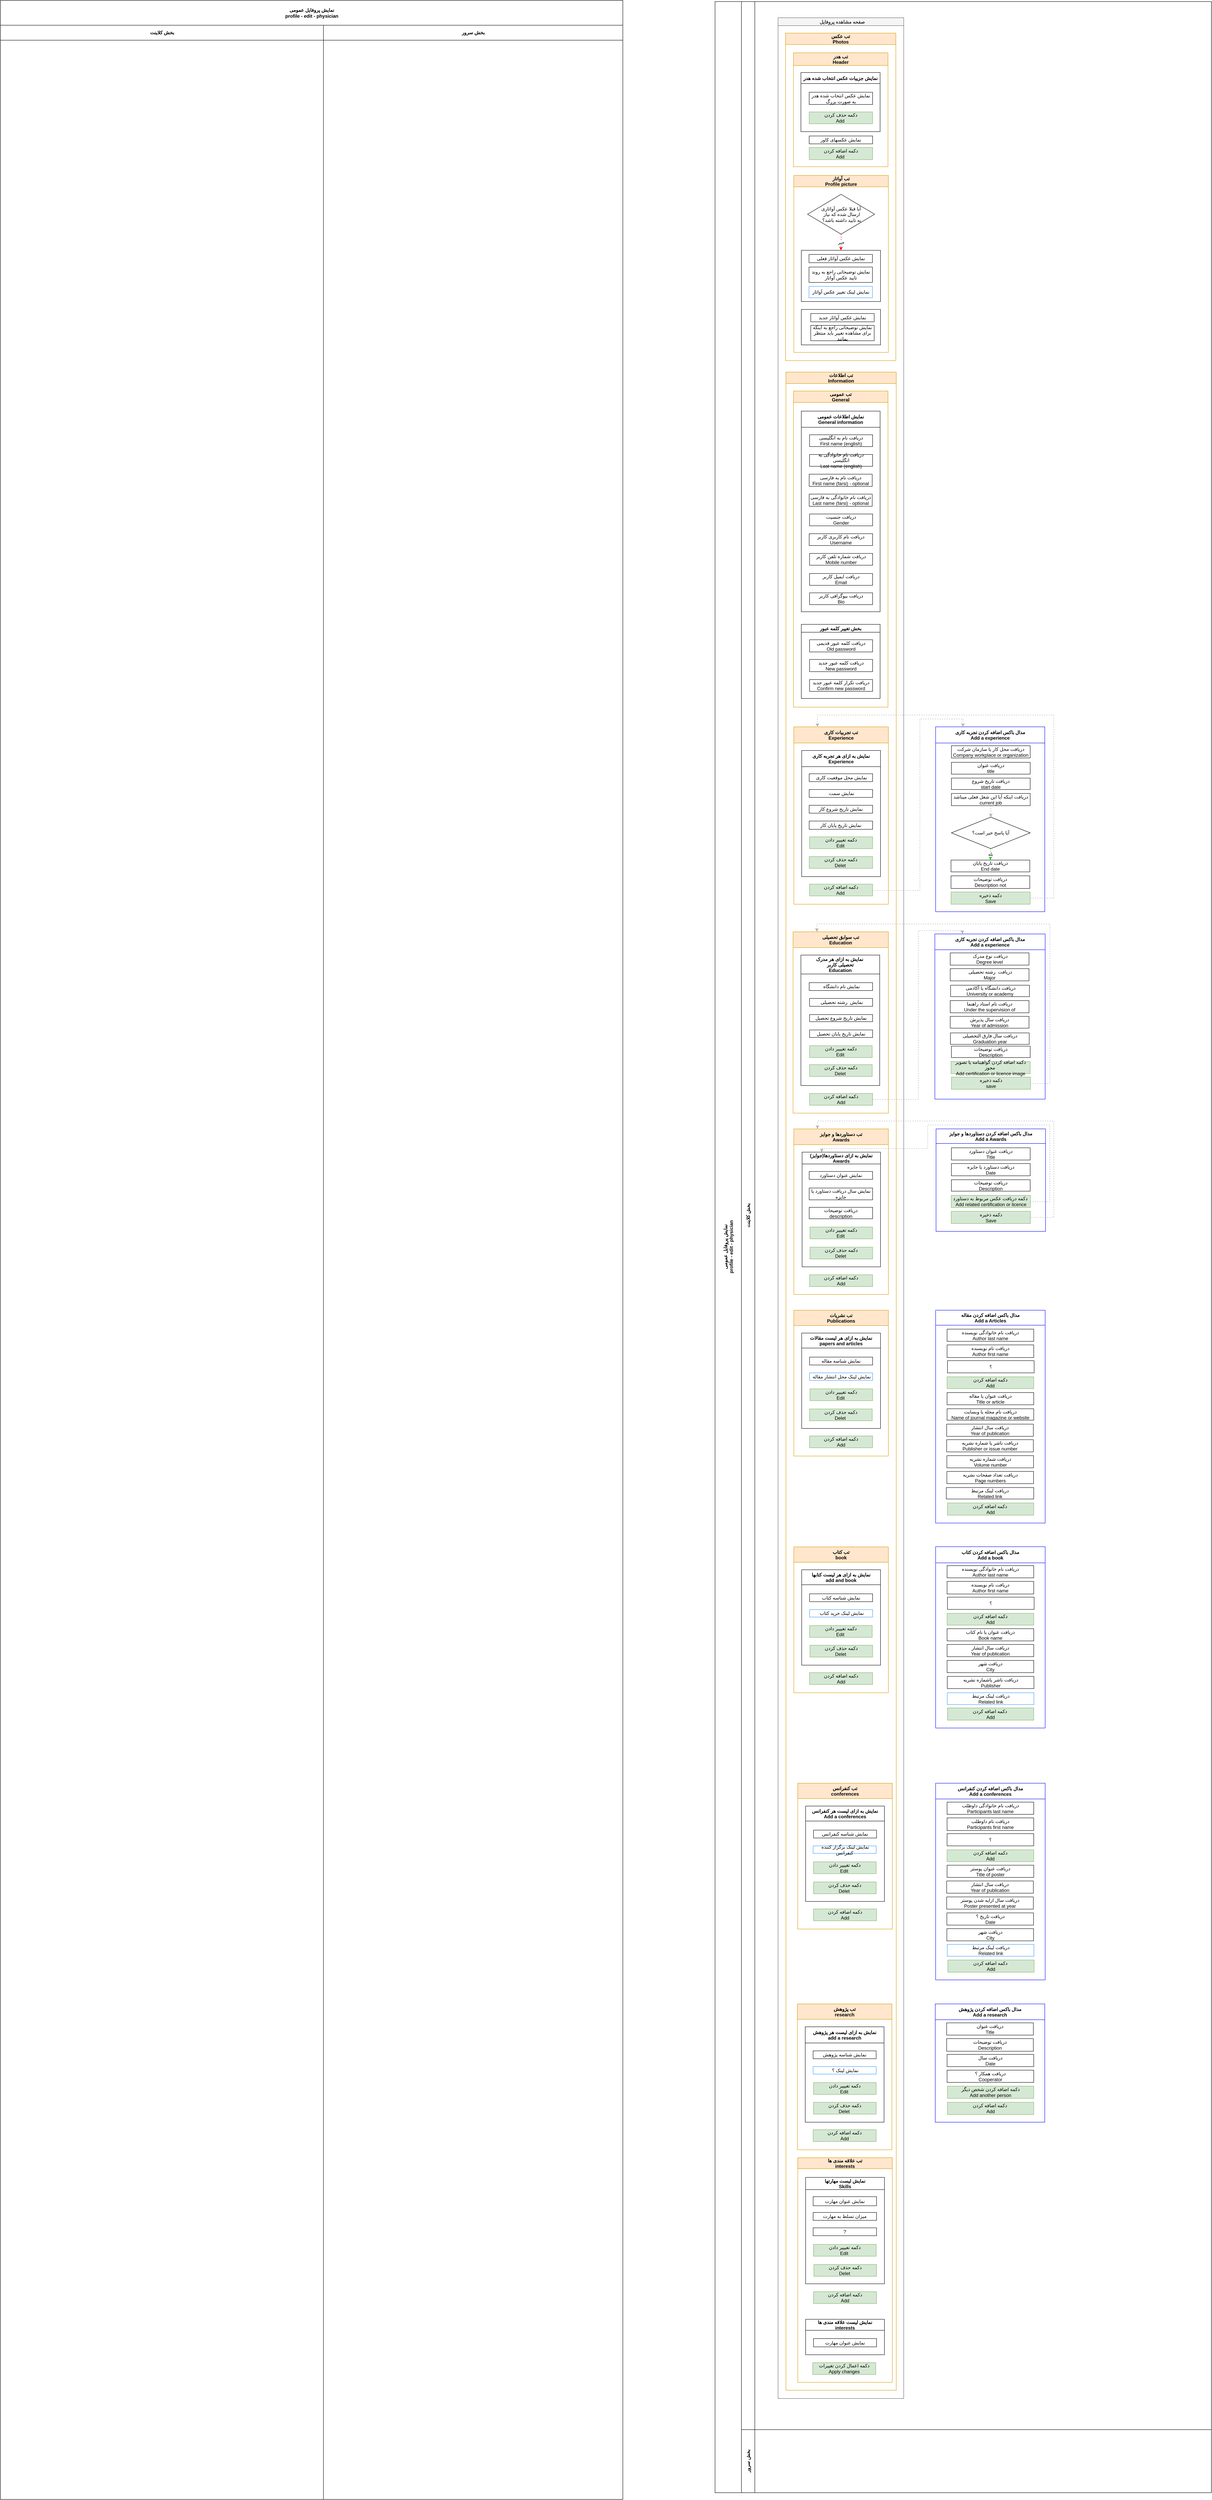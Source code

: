 <mxfile version="11.0.7" type="github"><diagram id="nFZyr5lgO45AVFI8pOyt" name="Page-1"><mxGraphModel dx="3062" dy="-3102" grid="1" gridSize="10" guides="1" tooltips="1" connect="1" arrows="1" fold="1" page="1" pageScale="1" pageWidth="850" pageHeight="1100" math="0" shadow="0"><root><mxCell id="0"/><mxCell id="1" parent="0"/><mxCell id="6-1D8ZHgFkMubpNs1xCb-1" value="نمایش پروفایل عمومی&lt;br&gt;profile - edit - physician" style="swimlane;html=1;childLayout=stackLayout;resizeParent=1;resizeParentMax=0;horizontal=0;startSize=67;horizontalStack=0;" parent="1" vertex="1"><mxGeometry x="1054" y="4503" width="1260" height="6320" as="geometry"/></mxCell><mxCell id="6-1D8ZHgFkMubpNs1xCb-2" value="بخش کلاینت" style="swimlane;html=1;startSize=34;horizontal=0;" parent="6-1D8ZHgFkMubpNs1xCb-1" vertex="1"><mxGeometry x="67" width="1193" height="6160" as="geometry"/></mxCell><mxCell id="6-1D8ZHgFkMubpNs1xCb-3" value="&#10;  صفحه مشاهده پروفایل&#10;" style="swimlane;fillColor=#f5f5f5;strokeColor=#666666;fontColor=#333333;startSize=20;" parent="6-1D8ZHgFkMubpNs1xCb-2" vertex="1"><mxGeometry x="93" y="41" width="319" height="6040" as="geometry"/></mxCell><mxCell id="BDQrtgmXQx_--OrisKJZ-294" value="بله" style="edgeStyle=orthogonalEdgeStyle;rounded=0;orthogonalLoop=1;jettySize=auto;html=1;exitX=1;exitY=0.5;exitDx=0;exitDy=0;entryX=0;entryY=0.5;entryDx=0;entryDy=0;dashed=1;fillColor=#d5e8d4;strokeColor=#00CC00;" parent="6-1D8ZHgFkMubpNs1xCb-3" edge="1"><mxGeometry relative="1" as="geometry"><mxPoint x="248.5" y="340" as="targetPoint"/></mxGeometry></mxCell><mxCell id="f18SdowH7CrWuNwuSoCh-1" value="&#10;تب عکس&#10;Photos&#10;" style="swimlane;fillColor=#ffe6cc;strokeColor=#d79b00;startSize=29;" parent="6-1D8ZHgFkMubpNs1xCb-3" vertex="1"><mxGeometry x="19" y="39" width="280" height="831" as="geometry"/></mxCell><mxCell id="f18SdowH7CrWuNwuSoCh-21" value="&#10;تب هدر&#10;Header&#10;" style="swimlane;fillColor=#ffe6cc;strokeColor=#d79b00;startSize=32;" parent="f18SdowH7CrWuNwuSoCh-1" vertex="1"><mxGeometry x="20" y="50" width="240" height="289" as="geometry"/></mxCell><mxCell id="f18SdowH7CrWuNwuSoCh-22" value="&#10;&#10;نمایش جزییات عکس انتخاب شده هدر&#10;&#10;" style="swimlane;startSize=28;" parent="f18SdowH7CrWuNwuSoCh-21" vertex="1"><mxGeometry x="19" y="50" width="201" height="150" as="geometry"/></mxCell><mxCell id="f18SdowH7CrWuNwuSoCh-23" value="&lt;p&gt;&lt;/p&gt;&lt;p&gt;&lt;/p&gt;&lt;p&gt;&lt;/p&gt;&lt;p&gt;&lt;/p&gt;&lt;p&gt;&lt;/p&gt;&lt;p&gt;&lt;/p&gt;&lt;p&gt;نمایش عکس انتخاب شده هدر به صورت بزرگ&lt;br&gt;&lt;/p&gt;" style="rounded=0;whiteSpace=wrap;html=1;" parent="f18SdowH7CrWuNwuSoCh-22" vertex="1"><mxGeometry x="21" y="50" width="161" height="31" as="geometry"/></mxCell><mxCell id="f18SdowH7CrWuNwuSoCh-25" value="&lt;p&gt;&lt;/p&gt;&lt;p&gt;&lt;/p&gt;&lt;p&gt;&lt;/p&gt;&lt;p&gt;&lt;/p&gt;&lt;p&gt;&lt;/p&gt;&lt;p&gt;&lt;/p&gt;&lt;p&gt;دکمه حذف کردن&lt;br&gt;Add&amp;nbsp;&lt;/p&gt;" style="rounded=0;whiteSpace=wrap;html=1;fillColor=#d5e8d4;strokeColor=#82b366;" parent="f18SdowH7CrWuNwuSoCh-22" vertex="1"><mxGeometry x="21" y="100" width="161" height="30" as="geometry"/></mxCell><mxCell id="f18SdowH7CrWuNwuSoCh-26" value="&lt;p&gt;&lt;/p&gt;&lt;p&gt;&lt;/p&gt;&lt;p&gt;&lt;/p&gt;&lt;p&gt;&lt;/p&gt;&lt;p&gt;&lt;/p&gt;&lt;p&gt;&lt;/p&gt;&lt;p&gt;نمایش عکسهای کاور&lt;br&gt;&lt;/p&gt;" style="rounded=0;whiteSpace=wrap;html=1;" parent="f18SdowH7CrWuNwuSoCh-21" vertex="1"><mxGeometry x="40" y="211" width="161" height="20" as="geometry"/></mxCell><mxCell id="f18SdowH7CrWuNwuSoCh-24" value="&lt;p&gt;&lt;/p&gt;&lt;p&gt;&lt;/p&gt;&lt;p&gt;&lt;/p&gt;&lt;p&gt;&lt;/p&gt;&lt;p&gt;&lt;/p&gt;&lt;p&gt;&lt;/p&gt;&lt;p&gt;دکمه اضافه کردن&lt;br&gt;Add&amp;nbsp;&lt;/p&gt;" style="rounded=0;whiteSpace=wrap;html=1;fillColor=#d5e8d4;strokeColor=#82b366;" parent="f18SdowH7CrWuNwuSoCh-21" vertex="1"><mxGeometry x="40" y="240" width="161" height="31" as="geometry"/></mxCell><mxCell id="f18SdowH7CrWuNwuSoCh-35" value="&#10;تب آواتار&#10;Profile picture&#10;" style="swimlane;fillColor=#ffe6cc;strokeColor=#d79b00;startSize=29;" parent="f18SdowH7CrWuNwuSoCh-1" vertex="1"><mxGeometry x="21" y="361" width="240" height="449" as="geometry"/></mxCell><mxCell id="f18SdowH7CrWuNwuSoCh-43" value="" style="rounded=0;whiteSpace=wrap;html=1;" parent="f18SdowH7CrWuNwuSoCh-35" vertex="1"><mxGeometry x="19" y="190" width="201" height="130" as="geometry"/></mxCell><mxCell id="f18SdowH7CrWuNwuSoCh-39" value="&lt;p&gt;&lt;/p&gt;&lt;p&gt;&lt;/p&gt;&lt;p&gt;&lt;/p&gt;&lt;p&gt;&lt;/p&gt;&lt;p&gt;&lt;/p&gt;&lt;p&gt;&lt;/p&gt;&lt;p&gt;نمایش عکس آواتار فعلی&lt;br&gt;&lt;/p&gt;" style="rounded=0;whiteSpace=wrap;html=1;" parent="f18SdowH7CrWuNwuSoCh-35" vertex="1"><mxGeometry x="38.5" y="200.5" width="161" height="21" as="geometry"/></mxCell><mxCell id="f18SdowH7CrWuNwuSoCh-40" value="&lt;p&gt;&lt;/p&gt;&lt;p&gt;&lt;/p&gt;&lt;p&gt;&lt;/p&gt;&lt;p&gt;&lt;/p&gt;&lt;p&gt;&lt;/p&gt;&lt;p&gt;&lt;/p&gt;&lt;p&gt;نمایش توضیحاتی راجع به روند تایید عکس آواتار&lt;/p&gt;" style="rounded=0;whiteSpace=wrap;html=1;" parent="f18SdowH7CrWuNwuSoCh-35" vertex="1"><mxGeometry x="38.5" y="232.5" width="161" height="39" as="geometry"/></mxCell><mxCell id="f18SdowH7CrWuNwuSoCh-42" value="&lt;p&gt;&lt;/p&gt;&lt;p&gt;&lt;/p&gt;&lt;p&gt;&lt;/p&gt;&lt;p&gt;&lt;/p&gt;&lt;p&gt;&lt;/p&gt;&lt;p&gt;&lt;/p&gt;&lt;p&gt;نمایش لینک تغییر عکس آواتار&lt;br&gt;&lt;/p&gt;" style="rounded=0;whiteSpace=wrap;html=1;fillColor=#FFFFFF;strokeColor=#3399FF;" parent="f18SdowH7CrWuNwuSoCh-35" vertex="1"><mxGeometry x="38.5" y="281.5" width="161" height="29" as="geometry"/></mxCell><mxCell id="f18SdowH7CrWuNwuSoCh-45" value="خیر" style="edgeStyle=orthogonalEdgeStyle;rounded=0;orthogonalLoop=1;jettySize=auto;html=1;exitX=0.5;exitY=1;exitDx=0;exitDy=0;entryX=0.5;entryY=0;entryDx=0;entryDy=0;dashed=1;strokeColor=#FF0000;" parent="f18SdowH7CrWuNwuSoCh-35" source="f18SdowH7CrWuNwuSoCh-44" target="f18SdowH7CrWuNwuSoCh-43" edge="1"><mxGeometry relative="1" as="geometry"/></mxCell><mxCell id="f18SdowH7CrWuNwuSoCh-44" value="آیا قبلا عکس آواتاری&lt;br&gt;&amp;nbsp;ارسال شده که نیاز&lt;br&gt;&amp;nbsp;به تایید داشته باشد؟" style="rhombus;whiteSpace=wrap;html=1;" parent="f18SdowH7CrWuNwuSoCh-35" vertex="1"><mxGeometry x="35" y="48" width="170" height="101" as="geometry"/></mxCell><mxCell id="f18SdowH7CrWuNwuSoCh-47" value="" style="rounded=0;whiteSpace=wrap;html=1;" parent="f18SdowH7CrWuNwuSoCh-35" vertex="1"><mxGeometry x="19" y="340" width="201" height="90" as="geometry"/></mxCell><mxCell id="f18SdowH7CrWuNwuSoCh-48" value="&lt;p&gt;&lt;/p&gt;&lt;p&gt;&lt;/p&gt;&lt;p&gt;&lt;/p&gt;&lt;p&gt;&lt;/p&gt;&lt;p&gt;&lt;/p&gt;&lt;p&gt;&lt;/p&gt;&lt;p&gt;نمایش عکس آواتار جدید&lt;br&gt;&lt;/p&gt;" style="rounded=0;whiteSpace=wrap;html=1;" parent="f18SdowH7CrWuNwuSoCh-35" vertex="1"><mxGeometry x="43" y="350.5" width="161" height="21" as="geometry"/></mxCell><mxCell id="f18SdowH7CrWuNwuSoCh-49" value="&lt;p&gt;&lt;/p&gt;&lt;p&gt;&lt;/p&gt;&lt;p&gt;&lt;/p&gt;&lt;p&gt;&lt;/p&gt;&lt;p&gt;&lt;/p&gt;&lt;p&gt;&lt;/p&gt;&lt;p&gt;نمایش توضیحاتی راجع به اینکه برای مشاهده تغییر باید منتظر بمانند&lt;/p&gt;" style="rounded=0;whiteSpace=wrap;html=1;" parent="f18SdowH7CrWuNwuSoCh-35" vertex="1"><mxGeometry x="43" y="380.5" width="161" height="39" as="geometry"/></mxCell><mxCell id="f18SdowH7CrWuNwuSoCh-28" value="&#10;تب اطلاعات&#10;Information&#10;" style="swimlane;fillColor=#ffe6cc;strokeColor=#d79b00;startSize=29;" parent="6-1D8ZHgFkMubpNs1xCb-3" vertex="1"><mxGeometry x="20" y="899" width="280" height="5120" as="geometry"/></mxCell><mxCell id="BDQrtgmXQx_--OrisKJZ-21" value="&#10;تب عمومی&#10;General&#10;" style="swimlane;fillColor=#ffe6cc;strokeColor=#d79b00;startSize=29;" parent="f18SdowH7CrWuNwuSoCh-28" vertex="1"><mxGeometry x="19" y="48" width="240" height="802" as="geometry"/></mxCell><mxCell id="BDQrtgmXQx_--OrisKJZ-22" value="&#10;نمایش اطلاعات عمومی&#10;General information&#10;" style="swimlane;startSize=41;" parent="BDQrtgmXQx_--OrisKJZ-21" vertex="1"><mxGeometry x="20" y="51" width="200" height="509" as="geometry"/></mxCell><mxCell id="BDQrtgmXQx_--OrisKJZ-23" value="&lt;p&gt;&lt;/p&gt;&lt;p&gt;&lt;/p&gt;&lt;p&gt;&lt;/p&gt;&lt;p&gt;&lt;/p&gt;&lt;p&gt;&lt;/p&gt;&lt;p&gt;&lt;/p&gt;&lt;p&gt;دریافت نام به انگلیسی&lt;br&gt;First name (english)&lt;/p&gt;" style="rounded=0;whiteSpace=wrap;html=1;" parent="BDQrtgmXQx_--OrisKJZ-22" vertex="1"><mxGeometry x="21" y="60" width="160" height="30" as="geometry"/></mxCell><mxCell id="BDQrtgmXQx_--OrisKJZ-24" value="&lt;p&gt;&lt;/p&gt;&lt;p&gt;&lt;/p&gt;&lt;p&gt;&lt;/p&gt;&lt;p&gt;&lt;/p&gt;&lt;p&gt;&lt;/p&gt;&lt;p&gt;&lt;/p&gt;&lt;p&gt;دریافت جنسیت&lt;br&gt;Gender&lt;/p&gt;" style="rounded=0;whiteSpace=wrap;html=1;" parent="BDQrtgmXQx_--OrisKJZ-22" vertex="1"><mxGeometry x="21" y="261" width="160" height="30" as="geometry"/></mxCell><mxCell id="BDQrtgmXQx_--OrisKJZ-25" value="&lt;span&gt;دریافت نام کاربری کاربر&lt;/span&gt;&lt;br&gt;&lt;span&gt;Username&lt;/span&gt;" style="rounded=0;whiteSpace=wrap;html=1;" parent="BDQrtgmXQx_--OrisKJZ-22" vertex="1"><mxGeometry x="20" y="311" width="161" height="30" as="geometry"/></mxCell><mxCell id="BDQrtgmXQx_--OrisKJZ-26" value="&lt;p&gt;&lt;/p&gt;&lt;p&gt;&lt;/p&gt;&lt;p&gt;&lt;/p&gt;&lt;p&gt;&lt;/p&gt;&lt;p&gt;&lt;/p&gt;&lt;p&gt;&lt;/p&gt;&lt;p&gt;دریافت شماره تلفن کاربر&lt;br&gt;Mobile number&lt;br&gt;&lt;/p&gt;" style="rounded=0;whiteSpace=wrap;html=1;" parent="BDQrtgmXQx_--OrisKJZ-22" vertex="1"><mxGeometry x="21" y="361" width="160" height="30" as="geometry"/></mxCell><mxCell id="BDQrtgmXQx_--OrisKJZ-29" value="&lt;p&gt;&lt;/p&gt;&lt;p&gt;&lt;/p&gt;&lt;p&gt;&lt;/p&gt;&lt;p&gt;&lt;/p&gt;&lt;p&gt;&lt;/p&gt;&lt;p&gt;&lt;/p&gt;&lt;p&gt;دریافت ایمیل کاربر&lt;br&gt;Email&lt;br&gt;&lt;/p&gt;" style="rounded=0;whiteSpace=wrap;html=1;" parent="BDQrtgmXQx_--OrisKJZ-22" vertex="1"><mxGeometry x="21" y="412" width="160" height="30" as="geometry"/></mxCell><mxCell id="BDQrtgmXQx_--OrisKJZ-30" value="&lt;p&gt;&lt;/p&gt;&lt;p&gt;&lt;/p&gt;&lt;p&gt;&lt;/p&gt;&lt;p&gt;&lt;/p&gt;&lt;p&gt;&lt;/p&gt;&lt;p&gt;&lt;/p&gt;&lt;p&gt;دریافت نام خانوادگی به انگلیسی&lt;br&gt;Last name (english)&lt;br&gt;&lt;/p&gt;" style="rounded=0;whiteSpace=wrap;html=1;" parent="BDQrtgmXQx_--OrisKJZ-22" vertex="1"><mxGeometry x="21" y="110" width="160" height="30" as="geometry"/></mxCell><mxCell id="f18SdowH7CrWuNwuSoCh-51" value="&lt;p&gt;&lt;/p&gt;&lt;p&gt;&lt;/p&gt;&lt;p&gt;&lt;/p&gt;&lt;p&gt;&lt;/p&gt;&lt;p&gt;&lt;/p&gt;&lt;p&gt;&lt;/p&gt;&lt;p&gt;دریافت نام به فارسی&lt;br&gt;First name (farsi) - optional&lt;/p&gt;" style="rounded=0;whiteSpace=wrap;html=1;" parent="BDQrtgmXQx_--OrisKJZ-22" vertex="1"><mxGeometry x="20" y="160" width="160" height="31" as="geometry"/></mxCell><mxCell id="f18SdowH7CrWuNwuSoCh-53" value="&lt;p&gt;&lt;/p&gt;&lt;p&gt;&lt;/p&gt;&lt;p&gt;&lt;/p&gt;&lt;p&gt;&lt;/p&gt;&lt;p&gt;&lt;/p&gt;&lt;p&gt;&lt;/p&gt;&lt;p&gt;دریافت بیوگرافی کاربر&lt;br&gt;Bio&lt;br&gt;&lt;/p&gt;" style="rounded=0;whiteSpace=wrap;html=1;" parent="BDQrtgmXQx_--OrisKJZ-22" vertex="1"><mxGeometry x="21" y="461" width="160" height="30" as="geometry"/></mxCell><mxCell id="f18SdowH7CrWuNwuSoCh-52" value="&lt;p&gt;&lt;/p&gt;&lt;p&gt;&lt;/p&gt;&lt;p&gt;&lt;/p&gt;&lt;p&gt;&lt;/p&gt;&lt;p&gt;&lt;/p&gt;&lt;p&gt;&lt;/p&gt;&lt;p&gt;دریافت نام خانوادگی به فارسی&lt;br&gt;Last name (farsi) - optional&lt;/p&gt;" style="rounded=0;whiteSpace=wrap;html=1;" parent="BDQrtgmXQx_--OrisKJZ-22" vertex="1"><mxGeometry x="20" y="210.5" width="160" height="31" as="geometry"/></mxCell><mxCell id="f18SdowH7CrWuNwuSoCh-54" value="بخش تغییر کلمه عبور" style="swimlane;startSize=20;" parent="BDQrtgmXQx_--OrisKJZ-21" vertex="1"><mxGeometry x="20" y="592" width="200" height="188" as="geometry"/></mxCell><mxCell id="f18SdowH7CrWuNwuSoCh-55" value="&lt;p&gt;&lt;/p&gt;&lt;p&gt;&lt;/p&gt;&lt;p&gt;&lt;/p&gt;&lt;p&gt;&lt;/p&gt;&lt;p&gt;&lt;/p&gt;&lt;p&gt;دریافت کلمه عبور قدیمی&lt;br&gt;Old password&lt;/p&gt;" style="rounded=0;whiteSpace=wrap;html=1;" parent="f18SdowH7CrWuNwuSoCh-54" vertex="1"><mxGeometry x="21" y="39" width="160" height="31" as="geometry"/></mxCell><mxCell id="f18SdowH7CrWuNwuSoCh-56" value="&lt;p&gt;&lt;/p&gt;&lt;p&gt;&lt;/p&gt;&lt;p&gt;&lt;/p&gt;&lt;p&gt;&lt;/p&gt;&lt;p&gt;&lt;/p&gt;&lt;p&gt;دریافت کلمه عبور&amp;nbsp;جدید&lt;br&gt;New password&lt;/p&gt;" style="rounded=0;whiteSpace=wrap;html=1;" parent="f18SdowH7CrWuNwuSoCh-54" vertex="1"><mxGeometry x="21" y="89" width="160" height="31" as="geometry"/></mxCell><mxCell id="f18SdowH7CrWuNwuSoCh-57" value="&lt;p&gt;&lt;/p&gt;&lt;p&gt;&lt;/p&gt;&lt;p&gt;&lt;/p&gt;&lt;p&gt;&lt;/p&gt;&lt;p&gt;&lt;/p&gt;&lt;p&gt;دریافت تکرار کلمه عبور&amp;nbsp;جدید&lt;br&gt;Confirm new password&lt;/p&gt;" style="rounded=0;whiteSpace=wrap;html=1;" parent="f18SdowH7CrWuNwuSoCh-54" vertex="1"><mxGeometry x="21" y="140" width="160" height="30" as="geometry"/></mxCell><mxCell id="BDQrtgmXQx_--OrisKJZ-65" value="&#10;تب تجربیات کاری&#10;Experience&#10;" style="swimlane;fillColor=#ffe6cc;strokeColor=#d79b00;startSize=41;" parent="f18SdowH7CrWuNwuSoCh-28" vertex="1"><mxGeometry x="20" y="900" width="240" height="450" as="geometry"/></mxCell><mxCell id="BDQrtgmXQx_--OrisKJZ-39" value="&#10;نمایش به ازای هر تجربه کاری&#10;Experience&#10;" style="swimlane;startSize=41;" parent="BDQrtgmXQx_--OrisKJZ-65" vertex="1"><mxGeometry x="20" y="60" width="200" height="320" as="geometry"/></mxCell><mxCell id="BDQrtgmXQx_--OrisKJZ-40" value="&lt;p&gt;&lt;/p&gt;&lt;p&gt;&lt;/p&gt;&lt;p&gt;&lt;/p&gt;&lt;p&gt;&lt;/p&gt;&lt;p&gt;&lt;/p&gt;&lt;p&gt;&lt;/p&gt;&lt;p&gt;&amp;nbsp;نمایش محل موقعیت کاری&lt;br&gt;&lt;/p&gt;" style="rounded=0;whiteSpace=wrap;html=1;" parent="BDQrtgmXQx_--OrisKJZ-39" vertex="1"><mxGeometry x="19" y="59" width="161" height="20" as="geometry"/></mxCell><mxCell id="BDQrtgmXQx_--OrisKJZ-41" value="&lt;p&gt;&lt;/p&gt;&lt;p&gt;&lt;/p&gt;&lt;p&gt;&lt;/p&gt;&lt;p&gt;&lt;/p&gt;&lt;p&gt;&lt;/p&gt;&lt;p&gt;&lt;/p&gt;&lt;p&gt;نمایش تاریخ شروع کار&lt;br&gt;&lt;/p&gt;" style="rounded=0;whiteSpace=wrap;html=1;" parent="BDQrtgmXQx_--OrisKJZ-39" vertex="1"><mxGeometry x="19" y="139" width="161" height="20" as="geometry"/></mxCell><mxCell id="BDQrtgmXQx_--OrisKJZ-42" value="&lt;p&gt;&lt;/p&gt;&lt;p&gt;&lt;/p&gt;&lt;p&gt;&lt;/p&gt;&lt;p&gt;&lt;/p&gt;&lt;p&gt;&lt;/p&gt;&lt;p&gt;&lt;/p&gt;&lt;p&gt;نمایش تاریخ پایان کار&lt;br&gt;&lt;/p&gt;" style="rounded=0;whiteSpace=wrap;html=1;" parent="BDQrtgmXQx_--OrisKJZ-39" vertex="1"><mxGeometry x="19" y="179" width="161" height="21" as="geometry"/></mxCell><mxCell id="BDQrtgmXQx_--OrisKJZ-45" value="&lt;p&gt;&lt;/p&gt;&lt;p&gt;&lt;/p&gt;&lt;p&gt;&lt;/p&gt;&lt;p&gt;&lt;/p&gt;&lt;p&gt;&lt;/p&gt;&lt;p&gt;&lt;/p&gt;&lt;p&gt;&amp;nbsp;نمایش سمت&lt;br&gt;&lt;/p&gt;" style="rounded=0;whiteSpace=wrap;html=1;" parent="BDQrtgmXQx_--OrisKJZ-39" vertex="1"><mxGeometry x="19" y="99" width="161" height="20" as="geometry"/></mxCell><mxCell id="f18SdowH7CrWuNwuSoCh-63" value="&lt;p&gt;&lt;/p&gt;&lt;p&gt;&lt;/p&gt;&lt;p&gt;&lt;/p&gt;&lt;p&gt;&lt;/p&gt;&lt;p&gt;&lt;/p&gt;&lt;p&gt;&lt;/p&gt;&lt;p&gt;دکمه تغیییر دادن&lt;br&gt;Edit&amp;nbsp;&lt;/p&gt;" style="rounded=0;whiteSpace=wrap;html=1;fillColor=#d5e8d4;strokeColor=#82b366;" parent="BDQrtgmXQx_--OrisKJZ-39" vertex="1"><mxGeometry x="20" y="219" width="160" height="30" as="geometry"/></mxCell><mxCell id="f18SdowH7CrWuNwuSoCh-64" value="&lt;p&gt;&lt;/p&gt;&lt;p&gt;&lt;/p&gt;&lt;p&gt;&lt;/p&gt;&lt;p&gt;&lt;/p&gt;&lt;p&gt;&lt;/p&gt;&lt;p&gt;&lt;/p&gt;&lt;p&gt;دکمه حذف کردن&lt;br&gt;Delet&amp;nbsp;&lt;/p&gt;" style="rounded=0;whiteSpace=wrap;html=1;fillColor=#d5e8d4;strokeColor=#82b366;" parent="BDQrtgmXQx_--OrisKJZ-39" vertex="1"><mxGeometry x="19" y="269" width="161" height="30" as="geometry"/></mxCell><mxCell id="f18SdowH7CrWuNwuSoCh-62" value="&lt;p&gt;&lt;/p&gt;&lt;p&gt;&lt;/p&gt;&lt;p&gt;&lt;/p&gt;&lt;p&gt;&lt;/p&gt;&lt;p&gt;&lt;/p&gt;&lt;p&gt;&lt;/p&gt;&lt;p&gt;دکمه اضافه کردن&lt;br&gt;Add&amp;nbsp;&lt;/p&gt;" style="rounded=0;whiteSpace=wrap;html=1;fillColor=#d5e8d4;strokeColor=#82b366;" parent="BDQrtgmXQx_--OrisKJZ-65" vertex="1"><mxGeometry x="40" y="399" width="160" height="30" as="geometry"/></mxCell><mxCell id="BDQrtgmXQx_--OrisKJZ-74" value="&#10;تب سوابق تحصیلی&#10;Education&#10;" style="swimlane;fillColor=#ffe6cc;strokeColor=#d79b00;startSize=40;" parent="f18SdowH7CrWuNwuSoCh-28" vertex="1"><mxGeometry x="18" y="1420" width="242" height="460" as="geometry"/></mxCell><mxCell id="BDQrtgmXQx_--OrisKJZ-46" value="&#10;نمایش به ازای هر مدرک &#10;تحصیلی کاربر&#10;Education&#10;" style="swimlane;startSize=48;" parent="BDQrtgmXQx_--OrisKJZ-74" vertex="1"><mxGeometry x="20" y="59" width="200" height="331" as="geometry"/></mxCell><mxCell id="f18SdowH7CrWuNwuSoCh-89" value="&lt;p&gt;&lt;/p&gt;&lt;p&gt;&lt;/p&gt;&lt;p&gt;&lt;/p&gt;&lt;p&gt;&lt;/p&gt;&lt;p&gt;&lt;/p&gt;&lt;p&gt;&lt;/p&gt;&lt;p&gt;دکمه تغیییر دادن&lt;br&gt;Edit&amp;nbsp;&lt;/p&gt;" style="rounded=0;whiteSpace=wrap;html=1;fillColor=#d5e8d4;strokeColor=#82b366;" parent="BDQrtgmXQx_--OrisKJZ-46" vertex="1"><mxGeometry x="22" y="230" width="159" height="30" as="geometry"/></mxCell><mxCell id="f18SdowH7CrWuNwuSoCh-90" value="&lt;p&gt;&lt;/p&gt;&lt;p&gt;&lt;/p&gt;&lt;p&gt;&lt;/p&gt;&lt;p&gt;&lt;/p&gt;&lt;p&gt;&lt;/p&gt;&lt;p&gt;&lt;/p&gt;&lt;p&gt;دکمه حذف کردن&lt;br&gt;Delet&amp;nbsp;&lt;/p&gt;" style="rounded=0;whiteSpace=wrap;html=1;fillColor=#d5e8d4;strokeColor=#82b366;" parent="BDQrtgmXQx_--OrisKJZ-46" vertex="1"><mxGeometry x="22" y="278" width="159" height="30" as="geometry"/></mxCell><mxCell id="f18SdowH7CrWuNwuSoCh-92" value="&lt;p&gt;&lt;/p&gt;&lt;p&gt;&lt;/p&gt;&lt;p&gt;&lt;/p&gt;&lt;p&gt;&lt;/p&gt;&lt;p&gt;&lt;/p&gt;&lt;p&gt;&lt;/p&gt;&lt;p&gt;&amp;nbsp;نمایش نام دانشگاه&lt;br&gt;&lt;/p&gt;" style="rounded=0;whiteSpace=wrap;html=1;" parent="BDQrtgmXQx_--OrisKJZ-46" vertex="1"><mxGeometry x="21" y="70" width="161" height="20" as="geometry"/></mxCell><mxCell id="f18SdowH7CrWuNwuSoCh-95" value="&lt;p&gt;&lt;/p&gt;&lt;p&gt;&lt;/p&gt;&lt;p&gt;&lt;/p&gt;&lt;p&gt;&lt;/p&gt;&lt;p&gt;&lt;/p&gt;&lt;p&gt;&lt;/p&gt;&lt;p&gt;&amp;nbsp;نمایش&amp;nbsp; رشته تحصیلی&lt;br&gt;&lt;/p&gt;" style="rounded=0;whiteSpace=wrap;html=1;" parent="BDQrtgmXQx_--OrisKJZ-46" vertex="1"><mxGeometry x="22" y="110" width="160" height="20" as="geometry"/></mxCell><mxCell id="f18SdowH7CrWuNwuSoCh-93" value="&lt;p&gt;&lt;/p&gt;&lt;p&gt;&lt;/p&gt;&lt;p&gt;&lt;/p&gt;&lt;p&gt;&lt;/p&gt;&lt;p&gt;&lt;/p&gt;&lt;p&gt;&lt;/p&gt;&lt;p&gt;&amp;nbsp;نمایش تاریخ شروع تحصیل&amp;nbsp;&lt;br&gt;&lt;/p&gt;" style="rounded=0;whiteSpace=wrap;html=1;" parent="BDQrtgmXQx_--OrisKJZ-46" vertex="1"><mxGeometry x="22" y="151" width="160" height="18" as="geometry"/></mxCell><mxCell id="f18SdowH7CrWuNwuSoCh-94" value="&lt;p&gt;&lt;/p&gt;&lt;p&gt;&lt;/p&gt;&lt;p&gt;&lt;/p&gt;&lt;p&gt;&lt;/p&gt;&lt;p&gt;&lt;/p&gt;&lt;p&gt;&lt;/p&gt;&lt;p&gt;&amp;nbsp;نمایش تاریخ پایان تحصیل&amp;nbsp;&lt;br&gt;&lt;/p&gt;" style="rounded=0;whiteSpace=wrap;html=1;" parent="BDQrtgmXQx_--OrisKJZ-46" vertex="1"><mxGeometry x="22" y="190" width="160" height="19" as="geometry"/></mxCell><mxCell id="f18SdowH7CrWuNwuSoCh-77" value="&lt;p&gt;&lt;/p&gt;&lt;p&gt;&lt;/p&gt;&lt;p&gt;&lt;/p&gt;&lt;p&gt;&lt;/p&gt;&lt;p&gt;&lt;/p&gt;&lt;p&gt;دکمه اضافه کردن&lt;br&gt;Add&lt;/p&gt;" style="rounded=0;whiteSpace=wrap;html=1;fillColor=#d5e8d4;strokeColor=#82b366;" parent="BDQrtgmXQx_--OrisKJZ-74" vertex="1"><mxGeometry x="42" y="410" width="160" height="30" as="geometry"/></mxCell><mxCell id="BDQrtgmXQx_--OrisKJZ-81" value="&#10;تب دستاوردها و جوایز&#10;Awards&#10;" style="swimlane;fillColor=#ffe6cc;strokeColor=#d79b00;startSize=40;" parent="f18SdowH7CrWuNwuSoCh-28" vertex="1"><mxGeometry x="20" y="1920" width="240" height="420" as="geometry"/></mxCell><mxCell id="BDQrtgmXQx_--OrisKJZ-51" value="&#10;(نمایش به ازای دستاوردها(جوایز&#10;Awards&#10;" style="swimlane;startSize=30;" parent="BDQrtgmXQx_--OrisKJZ-81" vertex="1"><mxGeometry x="21" y="59" width="199" height="291" as="geometry"/></mxCell><mxCell id="BDQrtgmXQx_--OrisKJZ-53" value="&lt;p&gt;&lt;/p&gt;&lt;p&gt;&lt;/p&gt;&lt;p&gt;&lt;/p&gt;&lt;p&gt;&lt;/p&gt;&lt;p&gt;&lt;/p&gt;&lt;p&gt;&lt;/p&gt;&lt;p&gt;نمایش سال دریافت دستاورد یا جایزه&lt;/p&gt;" style="rounded=0;whiteSpace=wrap;html=1;" parent="BDQrtgmXQx_--OrisKJZ-51" vertex="1"><mxGeometry x="18" y="91" width="161" height="30" as="geometry"/></mxCell><mxCell id="BDQrtgmXQx_--OrisKJZ-55" value="&lt;p&gt;&lt;/p&gt;&lt;p&gt;&lt;/p&gt;&lt;p&gt;&lt;/p&gt;&lt;p&gt;&lt;/p&gt;&lt;p&gt;&lt;/p&gt;&lt;p&gt;&lt;/p&gt;&lt;p&gt;نمایش عنوان دستاورد&lt;br&gt;&lt;/p&gt;" style="rounded=0;whiteSpace=wrap;html=1;" parent="BDQrtgmXQx_--OrisKJZ-51" vertex="1"><mxGeometry x="18" y="49" width="161" height="20" as="geometry"/></mxCell><mxCell id="f18SdowH7CrWuNwuSoCh-104" value="&lt;p&gt;&lt;/p&gt;&lt;p&gt;&lt;/p&gt;&lt;p&gt;&lt;/p&gt;&lt;p&gt;&lt;/p&gt;&lt;p&gt;&lt;/p&gt;&lt;p&gt;دریافت توضیحات&lt;br&gt;description&lt;br&gt;&lt;/p&gt;" style="rounded=0;whiteSpace=wrap;html=1;" parent="BDQrtgmXQx_--OrisKJZ-51" vertex="1"><mxGeometry x="18" y="140" width="161" height="29" as="geometry"/></mxCell><mxCell id="f18SdowH7CrWuNwuSoCh-105" value="&lt;p&gt;&lt;/p&gt;&lt;p&gt;&lt;/p&gt;&lt;p&gt;&lt;/p&gt;&lt;p&gt;&lt;/p&gt;&lt;p&gt;&lt;/p&gt;&lt;p&gt;&lt;/p&gt;&lt;p&gt;دکمه تغیییر دادن&lt;br&gt;Edit&amp;nbsp;&lt;/p&gt;" style="rounded=0;whiteSpace=wrap;html=1;fillColor=#d5e8d4;strokeColor=#82b366;" parent="BDQrtgmXQx_--OrisKJZ-51" vertex="1"><mxGeometry x="20" y="190" width="159" height="30" as="geometry"/></mxCell><mxCell id="f18SdowH7CrWuNwuSoCh-106" value="&lt;p&gt;&lt;/p&gt;&lt;p&gt;&lt;/p&gt;&lt;p&gt;&lt;/p&gt;&lt;p&gt;&lt;/p&gt;&lt;p&gt;&lt;/p&gt;&lt;p&gt;&lt;/p&gt;&lt;p&gt;دکمه حذف کردن&lt;br&gt;Delet&amp;nbsp;&lt;/p&gt;" style="rounded=0;whiteSpace=wrap;html=1;fillColor=#d5e8d4;strokeColor=#82b366;" parent="BDQrtgmXQx_--OrisKJZ-51" vertex="1"><mxGeometry x="20" y="241" width="159" height="30" as="geometry"/></mxCell><mxCell id="f18SdowH7CrWuNwuSoCh-107" value="&lt;p&gt;&lt;/p&gt;&lt;p&gt;&lt;/p&gt;&lt;p&gt;&lt;/p&gt;&lt;p&gt;&lt;/p&gt;&lt;p&gt;&lt;/p&gt;&lt;p&gt;دکمه اضافه کردن&lt;br&gt;Add&lt;/p&gt;" style="rounded=0;whiteSpace=wrap;html=1;fillColor=#d5e8d4;strokeColor=#82b366;" parent="BDQrtgmXQx_--OrisKJZ-81" vertex="1"><mxGeometry x="40" y="370" width="160" height="30" as="geometry"/></mxCell><mxCell id="BDQrtgmXQx_--OrisKJZ-87" value="&#10;تب نشریات&#10;Publications&#10;" style="swimlane;fillColor=#ffe6cc;strokeColor=#d79b00;startSize=39;" parent="f18SdowH7CrWuNwuSoCh-28" vertex="1"><mxGeometry x="20" y="2380" width="240" height="370" as="geometry"/></mxCell><mxCell id="BDQrtgmXQx_--OrisKJZ-60" value="&#10;نمایش به ازای هر لیست مقالات&#10;papers and articles&#10;" style="swimlane;startSize=38;" parent="BDQrtgmXQx_--OrisKJZ-87" vertex="1"><mxGeometry x="20" y="58" width="200" height="242" as="geometry"/></mxCell><mxCell id="BDQrtgmXQx_--OrisKJZ-106" value="&lt;p&gt;&lt;/p&gt;&lt;p&gt;&lt;/p&gt;&lt;p&gt;&lt;/p&gt;&lt;p&gt;&lt;/p&gt;&lt;p&gt;&lt;/p&gt;&lt;p&gt;&lt;/p&gt;&lt;p&gt;نمایش شناسه مقاله&lt;/p&gt;" style="rounded=0;whiteSpace=wrap;html=1;" parent="BDQrtgmXQx_--OrisKJZ-60" vertex="1"><mxGeometry x="20" y="61" width="160" height="20" as="geometry"/></mxCell><mxCell id="BDQrtgmXQx_--OrisKJZ-110" value="&lt;p&gt;&lt;/p&gt;&lt;p&gt;&lt;/p&gt;&lt;p&gt;&lt;/p&gt;&lt;p&gt;&lt;/p&gt;&lt;p&gt;&lt;/p&gt;&lt;p&gt;&lt;/p&gt;&lt;p&gt;&amp;nbsp;نمایش لینک محل انتشار مقاله&lt;/p&gt;" style="rounded=0;whiteSpace=wrap;html=1;fillColor=#FFFFFF;strokeColor=#3399FF;" parent="BDQrtgmXQx_--OrisKJZ-60" vertex="1"><mxGeometry x="20" y="101" width="160" height="19" as="geometry"/></mxCell><mxCell id="f18SdowH7CrWuNwuSoCh-119" value="&lt;p&gt;&lt;/p&gt;&lt;p&gt;&lt;/p&gt;&lt;p&gt;&lt;/p&gt;&lt;p&gt;&lt;/p&gt;&lt;p&gt;&lt;/p&gt;&lt;p&gt;&lt;/p&gt;&lt;p&gt;دکمه تغیییر دادن&lt;br&gt;Edit&amp;nbsp;&lt;/p&gt;" style="rounded=0;whiteSpace=wrap;html=1;fillColor=#d5e8d4;strokeColor=#82b366;" parent="BDQrtgmXQx_--OrisKJZ-60" vertex="1"><mxGeometry x="21" y="141.5" width="159" height="30" as="geometry"/></mxCell><mxCell id="f18SdowH7CrWuNwuSoCh-120" value="&lt;p&gt;&lt;/p&gt;&lt;p&gt;&lt;/p&gt;&lt;p&gt;&lt;/p&gt;&lt;p&gt;&lt;/p&gt;&lt;p&gt;&lt;/p&gt;&lt;p&gt;&lt;/p&gt;&lt;p&gt;دکمه حذف کردن&lt;br&gt;Delet&amp;nbsp;&lt;/p&gt;" style="rounded=0;whiteSpace=wrap;html=1;fillColor=#d5e8d4;strokeColor=#82b366;" parent="BDQrtgmXQx_--OrisKJZ-60" vertex="1"><mxGeometry x="20" y="192.5" width="159" height="30" as="geometry"/></mxCell><mxCell id="f18SdowH7CrWuNwuSoCh-121" value="&lt;p&gt;&lt;/p&gt;&lt;p&gt;&lt;/p&gt;&lt;p&gt;&lt;/p&gt;&lt;p&gt;&lt;/p&gt;&lt;p&gt;&lt;/p&gt;&lt;p&gt;دکمه اضافه کردن&lt;br&gt;Add&lt;/p&gt;" style="rounded=0;whiteSpace=wrap;html=1;fillColor=#d5e8d4;strokeColor=#82b366;" parent="BDQrtgmXQx_--OrisKJZ-87" vertex="1"><mxGeometry x="40" y="319" width="160" height="30" as="geometry"/></mxCell><mxCell id="tLWEemvWPfhQ664aUwLN-1" value="&#10;تب کتاب&#10;book&#10;" style="swimlane;fillColor=#ffe6cc;strokeColor=#d79b00;startSize=39;" parent="f18SdowH7CrWuNwuSoCh-28" vertex="1"><mxGeometry x="20" y="2980.5" width="240" height="370" as="geometry"/></mxCell><mxCell id="tLWEemvWPfhQ664aUwLN-2" value="&#10;نمایش به ازای هر لیست کتابها&#10;add and book&#10;" style="swimlane;startSize=38;" parent="tLWEemvWPfhQ664aUwLN-1" vertex="1"><mxGeometry x="20" y="58" width="200" height="242" as="geometry"/></mxCell><mxCell id="tLWEemvWPfhQ664aUwLN-3" value="&lt;p&gt;&lt;/p&gt;&lt;p&gt;&lt;/p&gt;&lt;p&gt;&lt;/p&gt;&lt;p&gt;&lt;/p&gt;&lt;p&gt;&lt;/p&gt;&lt;p&gt;&lt;/p&gt;&lt;p&gt;نمایش شناسه کتاب&lt;br&gt;&lt;/p&gt;" style="rounded=0;whiteSpace=wrap;html=1;" parent="tLWEemvWPfhQ664aUwLN-2" vertex="1"><mxGeometry x="20" y="61" width="160" height="20" as="geometry"/></mxCell><mxCell id="tLWEemvWPfhQ664aUwLN-4" value="&lt;p&gt;&lt;/p&gt;&lt;p&gt;&lt;/p&gt;&lt;p&gt;&lt;/p&gt;&lt;p&gt;&lt;/p&gt;&lt;p&gt;&lt;/p&gt;&lt;p&gt;&lt;/p&gt;&lt;p&gt;&amp;nbsp;نمایش لینک خرید کتاب&lt;br&gt;&lt;/p&gt;" style="rounded=0;whiteSpace=wrap;html=1;fillColor=#FFFFFF;strokeColor=#3399FF;" parent="tLWEemvWPfhQ664aUwLN-2" vertex="1"><mxGeometry x="20" y="101" width="160" height="19" as="geometry"/></mxCell><mxCell id="tLWEemvWPfhQ664aUwLN-5" value="&lt;p&gt;&lt;/p&gt;&lt;p&gt;&lt;/p&gt;&lt;p&gt;&lt;/p&gt;&lt;p&gt;&lt;/p&gt;&lt;p&gt;&lt;/p&gt;&lt;p&gt;&lt;/p&gt;&lt;p&gt;دکمه تغیییر دادن&lt;br&gt;Edit&amp;nbsp;&lt;/p&gt;" style="rounded=0;whiteSpace=wrap;html=1;fillColor=#d5e8d4;strokeColor=#82b366;" parent="tLWEemvWPfhQ664aUwLN-2" vertex="1"><mxGeometry x="20" y="141.5" width="159" height="30" as="geometry"/></mxCell><mxCell id="tLWEemvWPfhQ664aUwLN-6" value="&lt;p&gt;&lt;/p&gt;&lt;p&gt;&lt;/p&gt;&lt;p&gt;&lt;/p&gt;&lt;p&gt;&lt;/p&gt;&lt;p&gt;&lt;/p&gt;&lt;p&gt;&lt;/p&gt;&lt;p&gt;دکمه حذف کردن&lt;br&gt;Delet&amp;nbsp;&lt;/p&gt;" style="rounded=0;whiteSpace=wrap;html=1;fillColor=#d5e8d4;strokeColor=#82b366;" parent="tLWEemvWPfhQ664aUwLN-2" vertex="1"><mxGeometry x="21" y="191.5" width="159" height="30" as="geometry"/></mxCell><mxCell id="tLWEemvWPfhQ664aUwLN-7" value="&lt;p&gt;&lt;/p&gt;&lt;p&gt;&lt;/p&gt;&lt;p&gt;&lt;/p&gt;&lt;p&gt;&lt;/p&gt;&lt;p&gt;&lt;/p&gt;&lt;p&gt;دکمه اضافه کردن&lt;br&gt;Add&lt;/p&gt;" style="rounded=0;whiteSpace=wrap;html=1;fillColor=#d5e8d4;strokeColor=#82b366;" parent="tLWEemvWPfhQ664aUwLN-1" vertex="1"><mxGeometry x="40" y="319" width="160" height="30" as="geometry"/></mxCell><mxCell id="tLWEemvWPfhQ664aUwLN-31" value="&#10;تب کنفرانس&#10;conferences&#10;" style="swimlane;fillColor=#ffe6cc;strokeColor=#d79b00;startSize=39;" parent="f18SdowH7CrWuNwuSoCh-28" vertex="1"><mxGeometry x="30" y="3580" width="240" height="370" as="geometry"/></mxCell><mxCell id="tLWEemvWPfhQ664aUwLN-32" value="&#10;نمایش به ازای لیست هر کنفرانس&#10;Add a conferences&#10;" style="swimlane;startSize=38;" parent="tLWEemvWPfhQ664aUwLN-31" vertex="1"><mxGeometry x="20" y="58" width="200" height="242" as="geometry"/></mxCell><mxCell id="tLWEemvWPfhQ664aUwLN-33" value="&lt;p&gt;&lt;/p&gt;&lt;p&gt;&lt;/p&gt;&lt;p&gt;&lt;/p&gt;&lt;p&gt;&lt;/p&gt;&lt;p&gt;&lt;/p&gt;&lt;p&gt;&lt;/p&gt;&lt;p&gt;نمایش شناسه کنفرانس&lt;br&gt;&lt;/p&gt;" style="rounded=0;whiteSpace=wrap;html=1;" parent="tLWEemvWPfhQ664aUwLN-32" vertex="1"><mxGeometry x="20" y="61" width="160" height="20" as="geometry"/></mxCell><mxCell id="tLWEemvWPfhQ664aUwLN-34" value="&lt;p&gt;&lt;/p&gt;&lt;p&gt;&lt;/p&gt;&lt;p&gt;&lt;/p&gt;&lt;p&gt;&lt;/p&gt;&lt;p&gt;&lt;/p&gt;&lt;p&gt;&lt;/p&gt;&lt;p&gt;&amp;nbsp;نمایش لینک برگزار کننده کنفرانس&lt;br&gt;&lt;/p&gt;" style="rounded=0;whiteSpace=wrap;html=1;fillColor=#FFFFFF;strokeColor=#3399FF;" parent="tLWEemvWPfhQ664aUwLN-32" vertex="1"><mxGeometry x="19" y="101" width="160" height="19" as="geometry"/></mxCell><mxCell id="tLWEemvWPfhQ664aUwLN-35" value="&lt;p&gt;&lt;/p&gt;&lt;p&gt;&lt;/p&gt;&lt;p&gt;&lt;/p&gt;&lt;p&gt;&lt;/p&gt;&lt;p&gt;&lt;/p&gt;&lt;p&gt;&lt;/p&gt;&lt;p&gt;دکمه تغیییر دادن&lt;br&gt;Edit&amp;nbsp;&lt;/p&gt;" style="rounded=0;whiteSpace=wrap;html=1;fillColor=#d5e8d4;strokeColor=#82b366;" parent="tLWEemvWPfhQ664aUwLN-32" vertex="1"><mxGeometry x="20" y="141.5" width="159" height="30" as="geometry"/></mxCell><mxCell id="tLWEemvWPfhQ664aUwLN-36" value="&lt;p&gt;&lt;/p&gt;&lt;p&gt;&lt;/p&gt;&lt;p&gt;&lt;/p&gt;&lt;p&gt;&lt;/p&gt;&lt;p&gt;&lt;/p&gt;&lt;p&gt;&lt;/p&gt;&lt;p&gt;دکمه حذف کردن&lt;br&gt;Delet&amp;nbsp;&lt;/p&gt;" style="rounded=0;whiteSpace=wrap;html=1;fillColor=#d5e8d4;strokeColor=#82b366;" parent="tLWEemvWPfhQ664aUwLN-32" vertex="1"><mxGeometry x="20" y="192.5" width="159" height="30" as="geometry"/></mxCell><mxCell id="tLWEemvWPfhQ664aUwLN-37" value="&lt;p&gt;&lt;/p&gt;&lt;p&gt;&lt;/p&gt;&lt;p&gt;&lt;/p&gt;&lt;p&gt;&lt;/p&gt;&lt;p&gt;&lt;/p&gt;&lt;p&gt;دکمه اضافه کردن&lt;br&gt;Add&lt;/p&gt;" style="rounded=0;whiteSpace=wrap;html=1;fillColor=#d5e8d4;strokeColor=#82b366;" parent="tLWEemvWPfhQ664aUwLN-31" vertex="1"><mxGeometry x="40" y="319" width="160" height="30" as="geometry"/></mxCell><mxCell id="tLWEemvWPfhQ664aUwLN-53" value="&#10;تب پژوهش&#10;research&#10;" style="swimlane;fillColor=#ffe6cc;strokeColor=#d79b00;startSize=39;" parent="f18SdowH7CrWuNwuSoCh-28" vertex="1"><mxGeometry x="29" y="4140" width="240" height="370" as="geometry"/></mxCell><mxCell id="tLWEemvWPfhQ664aUwLN-54" value="&#10;نمایش به ازای لیست هر پژوهش&#10;add a research&#10;" style="swimlane;startSize=41;" parent="tLWEemvWPfhQ664aUwLN-53" vertex="1"><mxGeometry x="20" y="58" width="200" height="242" as="geometry"/></mxCell><mxCell id="tLWEemvWPfhQ664aUwLN-55" value="&lt;p&gt;&lt;/p&gt;&lt;p&gt;&lt;/p&gt;&lt;p&gt;&lt;/p&gt;&lt;p&gt;&lt;/p&gt;&lt;p&gt;&lt;/p&gt;&lt;p&gt;&lt;/p&gt;&lt;p&gt;نمایش شناسه پژوهش&lt;br&gt;&lt;/p&gt;" style="rounded=0;whiteSpace=wrap;html=1;" parent="tLWEemvWPfhQ664aUwLN-54" vertex="1"><mxGeometry x="20" y="61" width="160" height="20" as="geometry"/></mxCell><mxCell id="tLWEemvWPfhQ664aUwLN-56" value="&lt;p&gt;&lt;/p&gt;&lt;p&gt;&lt;/p&gt;&lt;p&gt;&lt;/p&gt;&lt;p&gt;&lt;/p&gt;&lt;p&gt;&lt;/p&gt;&lt;p&gt;&lt;/p&gt;&lt;p&gt;&amp;nbsp;نمایش لینک ؟&lt;br&gt;&lt;/p&gt;" style="rounded=0;whiteSpace=wrap;html=1;fillColor=#FFFFFF;strokeColor=#3399FF;" parent="tLWEemvWPfhQ664aUwLN-54" vertex="1"><mxGeometry x="20" y="101" width="160" height="19" as="geometry"/></mxCell><mxCell id="tLWEemvWPfhQ664aUwLN-57" value="&lt;p&gt;&lt;/p&gt;&lt;p&gt;&lt;/p&gt;&lt;p&gt;&lt;/p&gt;&lt;p&gt;&lt;/p&gt;&lt;p&gt;&lt;/p&gt;&lt;p&gt;&lt;/p&gt;&lt;p&gt;دکمه تغیییر دادن&lt;br&gt;Edit&amp;nbsp;&lt;/p&gt;" style="rounded=0;whiteSpace=wrap;html=1;fillColor=#d5e8d4;strokeColor=#82b366;" parent="tLWEemvWPfhQ664aUwLN-54" vertex="1"><mxGeometry x="21" y="141.5" width="159" height="30" as="geometry"/></mxCell><mxCell id="tLWEemvWPfhQ664aUwLN-58" value="&lt;p&gt;&lt;/p&gt;&lt;p&gt;&lt;/p&gt;&lt;p&gt;&lt;/p&gt;&lt;p&gt;&lt;/p&gt;&lt;p&gt;&lt;/p&gt;&lt;p&gt;&lt;/p&gt;&lt;p&gt;دکمه حذف کردن&lt;br&gt;Delet&amp;nbsp;&lt;/p&gt;" style="rounded=0;whiteSpace=wrap;html=1;fillColor=#d5e8d4;strokeColor=#82b366;" parent="tLWEemvWPfhQ664aUwLN-54" vertex="1"><mxGeometry x="21" y="191.5" width="159" height="30" as="geometry"/></mxCell><mxCell id="tLWEemvWPfhQ664aUwLN-59" value="&lt;p&gt;&lt;/p&gt;&lt;p&gt;&lt;/p&gt;&lt;p&gt;&lt;/p&gt;&lt;p&gt;&lt;/p&gt;&lt;p&gt;&lt;/p&gt;&lt;p&gt;دکمه اضافه کردن&lt;br&gt;Add&lt;/p&gt;" style="rounded=0;whiteSpace=wrap;html=1;fillColor=#d5e8d4;strokeColor=#82b366;" parent="tLWEemvWPfhQ664aUwLN-53" vertex="1"><mxGeometry x="40" y="319" width="160" height="30" as="geometry"/></mxCell><mxCell id="BDQrtgmXQx_--OrisKJZ-92" value="&#10;تب علاقه مندی ها&#10;interests&#10;" style="swimlane;fillColor=#ffe6cc;strokeColor=#d79b00;startSize=28;" parent="f18SdowH7CrWuNwuSoCh-28" vertex="1"><mxGeometry x="30" y="4530" width="240" height="570" as="geometry"/></mxCell><mxCell id="BDQrtgmXQx_--OrisKJZ-93" value="&#10;نمایش لیست مهارتها&#10;Skills&#10;" style="swimlane;startSize=31;" parent="BDQrtgmXQx_--OrisKJZ-92" vertex="1"><mxGeometry x="20" y="50" width="200" height="270" as="geometry"/></mxCell><mxCell id="BDQrtgmXQx_--OrisKJZ-94" value="&lt;p&gt;&lt;/p&gt;&lt;p&gt;&lt;/p&gt;&lt;p&gt;&lt;/p&gt;&lt;p&gt;&lt;/p&gt;&lt;p&gt;&lt;/p&gt;&lt;p&gt;&lt;/p&gt;&lt;p&gt;نمایش عنوان مهارت&lt;/p&gt;" style="rounded=0;whiteSpace=wrap;html=1;" parent="BDQrtgmXQx_--OrisKJZ-93" vertex="1"><mxGeometry x="19" y="49" width="161" height="23" as="geometry"/></mxCell><mxCell id="BDQrtgmXQx_--OrisKJZ-96" value="&lt;p&gt;&lt;/p&gt;&lt;p&gt;&lt;/p&gt;&lt;p&gt;&lt;/p&gt;&lt;p&gt;&lt;/p&gt;&lt;p&gt;&lt;/p&gt;&lt;p&gt;&lt;/p&gt;&lt;p&gt;میزان تسلط به مهارت&lt;/p&gt;" style="rounded=0;whiteSpace=wrap;html=1;" parent="BDQrtgmXQx_--OrisKJZ-93" vertex="1"><mxGeometry x="19" y="89" width="161" height="20" as="geometry"/></mxCell><mxCell id="tLWEemvWPfhQ664aUwLN-73" value="&lt;p&gt;&lt;/p&gt;&lt;p&gt;&lt;/p&gt;&lt;p&gt;&lt;/p&gt;&lt;p&gt;&lt;/p&gt;&lt;p&gt;&lt;/p&gt;&lt;p&gt;&lt;/p&gt;&lt;p&gt;?&lt;/p&gt;" style="rounded=0;whiteSpace=wrap;html=1;" parent="BDQrtgmXQx_--OrisKJZ-93" vertex="1"><mxGeometry x="19" y="128" width="161" height="20" as="geometry"/></mxCell><mxCell id="tLWEemvWPfhQ664aUwLN-76" value="&lt;p&gt;&lt;/p&gt;&lt;p&gt;&lt;/p&gt;&lt;p&gt;&lt;/p&gt;&lt;p&gt;&lt;/p&gt;&lt;p&gt;&lt;/p&gt;&lt;p&gt;&lt;/p&gt;&lt;p&gt;دکمه تغیییر دادن&lt;br&gt;Edit&amp;nbsp;&lt;/p&gt;" style="rounded=0;whiteSpace=wrap;html=1;fillColor=#d5e8d4;strokeColor=#82b366;" parent="BDQrtgmXQx_--OrisKJZ-93" vertex="1"><mxGeometry x="20" y="170" width="159" height="30" as="geometry"/></mxCell><mxCell id="tLWEemvWPfhQ664aUwLN-77" value="&lt;p&gt;&lt;/p&gt;&lt;p&gt;&lt;/p&gt;&lt;p&gt;&lt;/p&gt;&lt;p&gt;&lt;/p&gt;&lt;p&gt;&lt;/p&gt;&lt;p&gt;&lt;/p&gt;&lt;p&gt;دکمه حذف کردن&lt;br&gt;Delet&amp;nbsp;&lt;/p&gt;" style="rounded=0;whiteSpace=wrap;html=1;fillColor=#d5e8d4;strokeColor=#82b366;" parent="BDQrtgmXQx_--OrisKJZ-93" vertex="1"><mxGeometry x="21" y="221" width="159" height="30" as="geometry"/></mxCell><mxCell id="BDQrtgmXQx_--OrisKJZ-122" value="&#10;نمایش لیست علاقه مندی ها&#10;interests&#10;" style="swimlane;startSize=28;" parent="BDQrtgmXQx_--OrisKJZ-92" vertex="1"><mxGeometry x="20" y="410" width="200" height="90" as="geometry"/></mxCell><mxCell id="BDQrtgmXQx_--OrisKJZ-123" value="&lt;p&gt;&lt;/p&gt;&lt;p&gt;&lt;/p&gt;&lt;p&gt;&lt;/p&gt;&lt;p&gt;&lt;/p&gt;&lt;p&gt;&lt;/p&gt;&lt;p&gt;&lt;/p&gt;&lt;p&gt;نمایش عنوان مهارت&lt;/p&gt;" style="rounded=0;whiteSpace=wrap;html=1;" parent="BDQrtgmXQx_--OrisKJZ-122" vertex="1"><mxGeometry x="20" y="49" width="160" height="21" as="geometry"/></mxCell><mxCell id="tLWEemvWPfhQ664aUwLN-246" value="&lt;p&gt;&lt;/p&gt;&lt;p&gt;&lt;/p&gt;&lt;p&gt;&lt;/p&gt;&lt;p&gt;&lt;/p&gt;&lt;p&gt;&lt;/p&gt;&lt;p&gt;دکمه اضافه کردن&lt;br&gt;Add&lt;/p&gt;" style="rounded=0;whiteSpace=wrap;html=1;fillColor=#d5e8d4;strokeColor=#82b366;" parent="BDQrtgmXQx_--OrisKJZ-92" vertex="1"><mxGeometry x="40" y="340" width="160" height="30" as="geometry"/></mxCell><mxCell id="tLWEemvWPfhQ664aUwLN-247" value="&lt;p&gt;&lt;/p&gt;&lt;p&gt;&lt;/p&gt;&lt;p&gt;&lt;/p&gt;&lt;p&gt;&lt;/p&gt;&lt;p&gt;&lt;/p&gt;&lt;p&gt;دکمه اعمال کردن تغییرات&lt;br&gt;Apply changes&lt;/p&gt;" style="rounded=0;whiteSpace=wrap;html=1;fillColor=#d5e8d4;strokeColor=#82b366;" parent="BDQrtgmXQx_--OrisKJZ-92" vertex="1"><mxGeometry x="38" y="520" width="160" height="30" as="geometry"/></mxCell><mxCell id="BDQrtgmXQx_--OrisKJZ-310" value="&#10;مدال باکس اضافه کردن تجربه کاری&#10;Add a experience&#10;" style="swimlane;strokeColor=#0000FF;startSize=41;" parent="6-1D8ZHgFkMubpNs1xCb-2" vertex="1"><mxGeometry x="493" y="1840" width="277" height="469" as="geometry"/></mxCell><mxCell id="BDQrtgmXQx_--OrisKJZ-311" value="&lt;p&gt;&lt;/p&gt;&lt;p&gt;&lt;/p&gt;&lt;p&gt;&lt;/p&gt;&lt;p&gt;&lt;/p&gt;&lt;p&gt;&lt;/p&gt;&lt;p&gt;دریافت&amp;nbsp;&lt;span&gt;محل کار یا سازمان شرکت&lt;br&gt;Company workplace or organization&lt;br&gt;&lt;/span&gt;&lt;/p&gt;" style="rounded=0;whiteSpace=wrap;html=1;" parent="BDQrtgmXQx_--OrisKJZ-310" vertex="1"><mxGeometry x="40" y="48" width="200" height="31" as="geometry"/></mxCell><mxCell id="BDQrtgmXQx_--OrisKJZ-312" value="&lt;p&gt;&lt;/p&gt;&lt;p&gt;&lt;/p&gt;&lt;p&gt;&lt;/p&gt;&lt;p&gt;&lt;/p&gt;&lt;p&gt;&lt;/p&gt;&lt;p&gt;دریافت عنوان&lt;br&gt;title&lt;/p&gt;" style="rounded=0;whiteSpace=wrap;html=1;" parent="BDQrtgmXQx_--OrisKJZ-310" vertex="1"><mxGeometry x="40" y="90" width="200" height="30" as="geometry"/></mxCell><mxCell id="BDQrtgmXQx_--OrisKJZ-319" value="&lt;p&gt;&lt;/p&gt;&lt;p&gt;&lt;/p&gt;&lt;p&gt;&lt;/p&gt;&lt;p&gt;&lt;/p&gt;&lt;p&gt;&lt;/p&gt;&lt;p&gt;دریافت تاریخ شروع&lt;br&gt;start date&lt;/p&gt;" style="rounded=0;whiteSpace=wrap;html=1;" parent="BDQrtgmXQx_--OrisKJZ-310" vertex="1"><mxGeometry x="40" y="130" width="200" height="29" as="geometry"/></mxCell><mxCell id="f18SdowH7CrWuNwuSoCh-67" style="edgeStyle=orthogonalEdgeStyle;rounded=0;orthogonalLoop=1;jettySize=auto;html=1;exitX=0.5;exitY=1;exitDx=0;exitDy=0;entryX=0.5;entryY=0;entryDx=0;entryDy=0;dashed=1;strokeColor=#ADADAD;" parent="BDQrtgmXQx_--OrisKJZ-310" source="BDQrtgmXQx_--OrisKJZ-320" target="f18SdowH7CrWuNwuSoCh-66" edge="1"><mxGeometry relative="1" as="geometry"/></mxCell><mxCell id="BDQrtgmXQx_--OrisKJZ-320" value="&lt;p&gt;&lt;/p&gt;&lt;p&gt;&lt;/p&gt;&lt;p&gt;&lt;/p&gt;&lt;p&gt;&lt;/p&gt;&lt;p&gt;&lt;/p&gt;&lt;p&gt;دریافت اینکه آیا این شغل فعلی میباشد&lt;br&gt;current job&lt;/p&gt;" style="rounded=0;whiteSpace=wrap;html=1;" parent="BDQrtgmXQx_--OrisKJZ-310" vertex="1"><mxGeometry x="40" y="169" width="200" height="31" as="geometry"/></mxCell><mxCell id="BDQrtgmXQx_--OrisKJZ-322" value="&lt;p&gt;&lt;/p&gt;&lt;p&gt;&lt;/p&gt;&lt;p&gt;&lt;/p&gt;&lt;p&gt;&lt;/p&gt;&lt;p&gt;&lt;/p&gt;&lt;p&gt;دریافت تاریخ پایان&lt;br&gt;End date&lt;br&gt;&lt;/p&gt;" style="rounded=0;whiteSpace=wrap;html=1;" parent="BDQrtgmXQx_--OrisKJZ-310" vertex="1"><mxGeometry x="39" y="338" width="200" height="30" as="geometry"/></mxCell><mxCell id="BDQrtgmXQx_--OrisKJZ-323" value="&lt;p&gt;&lt;/p&gt;&lt;p&gt;&lt;/p&gt;&lt;p&gt;&lt;/p&gt;&lt;p&gt;&lt;/p&gt;&lt;p&gt;&lt;/p&gt;&lt;p&gt;دریافت توضیحات&lt;br&gt;Description not&lt;/p&gt;" style="rounded=0;whiteSpace=wrap;html=1;" parent="BDQrtgmXQx_--OrisKJZ-310" vertex="1"><mxGeometry x="39" y="378" width="200" height="32" as="geometry"/></mxCell><mxCell id="BDQrtgmXQx_--OrisKJZ-318" value="&lt;p&gt;&lt;/p&gt;&lt;p&gt;&lt;/p&gt;&lt;p&gt;&lt;/p&gt;&lt;p&gt;&lt;/p&gt;&lt;p&gt;&lt;/p&gt;&lt;p&gt;دکمه ذخیره&lt;br&gt;Save&lt;/p&gt;" style="rounded=0;whiteSpace=wrap;html=1;fillColor=#d5e8d4;strokeColor=#82b366;" parent="BDQrtgmXQx_--OrisKJZ-310" vertex="1"><mxGeometry x="39" y="419" width="201" height="31" as="geometry"/></mxCell><mxCell id="f18SdowH7CrWuNwuSoCh-68" value="بله" style="edgeStyle=orthogonalEdgeStyle;rounded=0;orthogonalLoop=1;jettySize=auto;html=1;exitX=0.5;exitY=1;exitDx=0;exitDy=0;entryX=0.5;entryY=0;entryDx=0;entryDy=0;dashed=1;strokeColor=#00CC00;" parent="BDQrtgmXQx_--OrisKJZ-310" source="f18SdowH7CrWuNwuSoCh-66" target="BDQrtgmXQx_--OrisKJZ-322" edge="1"><mxGeometry relative="1" as="geometry"/></mxCell><mxCell id="f18SdowH7CrWuNwuSoCh-66" value="آیا پاسخ خیر است؟" style="rhombus;whiteSpace=wrap;html=1;" parent="BDQrtgmXQx_--OrisKJZ-310" vertex="1"><mxGeometry x="40" y="229" width="200" height="80" as="geometry"/></mxCell><mxCell id="f18SdowH7CrWuNwuSoCh-69" style="edgeStyle=orthogonalEdgeStyle;rounded=0;orthogonalLoop=1;jettySize=auto;html=1;exitX=1;exitY=0.5;exitDx=0;exitDy=0;entryX=0.25;entryY=0;entryDx=0;entryDy=0;dashed=1;strokeColor=#ADADAD;" parent="6-1D8ZHgFkMubpNs1xCb-2" source="f18SdowH7CrWuNwuSoCh-62" target="BDQrtgmXQx_--OrisKJZ-310" edge="1"><mxGeometry relative="1" as="geometry"><Array as="points"><mxPoint x="453" y="2255"/><mxPoint x="453" y="1820"/><mxPoint x="563" y="1820"/></Array></mxGeometry></mxCell><mxCell id="f18SdowH7CrWuNwuSoCh-70" style="edgeStyle=orthogonalEdgeStyle;rounded=0;orthogonalLoop=1;jettySize=auto;html=1;exitX=1;exitY=0.5;exitDx=0;exitDy=0;dashed=1;strokeColor=#ADADAD;entryX=0.25;entryY=0;entryDx=0;entryDy=0;" parent="6-1D8ZHgFkMubpNs1xCb-2" source="BDQrtgmXQx_--OrisKJZ-318" target="BDQrtgmXQx_--OrisKJZ-65" edge="1"><mxGeometry relative="1" as="geometry"><mxPoint x="463" y="2080" as="targetPoint"/><Array as="points"><mxPoint x="793" y="2275"/><mxPoint x="793" y="1810"/><mxPoint x="193" y="1810"/></Array></mxGeometry></mxCell><mxCell id="f18SdowH7CrWuNwuSoCh-103" value="&lt;p&gt;&lt;/p&gt;&lt;p&gt;&lt;/p&gt;&lt;p&gt;&lt;/p&gt;&lt;p&gt;&lt;/p&gt;&lt;p&gt;&lt;/p&gt;&lt;p&gt;دریافت توضیحات&lt;br&gt;Description&lt;br&gt;&lt;/p&gt;" style="rounded=0;whiteSpace=wrap;html=1;" parent="6-1D8ZHgFkMubpNs1xCb-2" vertex="1"><mxGeometry x="533" y="2650" width="200" height="29" as="geometry"/></mxCell><mxCell id="f18SdowH7CrWuNwuSoCh-86" value="&lt;p&gt;&lt;/p&gt;&lt;p&gt;&lt;/p&gt;&lt;p&gt;&lt;/p&gt;&lt;p&gt;&lt;/p&gt;&lt;p&gt;&lt;/p&gt;&lt;p&gt;دکمه اضافه کردن گواهینامه یا تصویر مجوز&amp;nbsp;&lt;br&gt;Add certification or licence image&lt;br&gt;&lt;/p&gt;" style="rounded=0;whiteSpace=wrap;html=1;fillColor=#d5e8d4;strokeColor=#82b366;" parent="6-1D8ZHgFkMubpNs1xCb-2" vertex="1"><mxGeometry x="532" y="2689" width="201" height="31" as="geometry"/></mxCell><mxCell id="f18SdowH7CrWuNwuSoCh-99" value="&lt;p&gt;&lt;/p&gt;&lt;p&gt;&lt;/p&gt;&lt;p&gt;&lt;/p&gt;&lt;p&gt;&lt;/p&gt;&lt;p&gt;&lt;/p&gt;&lt;p&gt;دکمه ذخیره&lt;br&gt;save&lt;/p&gt;" style="rounded=0;whiteSpace=wrap;html=1;fillColor=#d5e8d4;strokeColor=#82b366;" parent="6-1D8ZHgFkMubpNs1xCb-2" vertex="1"><mxGeometry x="533" y="2728.5" width="201" height="31" as="geometry"/></mxCell><mxCell id="f18SdowH7CrWuNwuSoCh-100" style="edgeStyle=orthogonalEdgeStyle;rounded=0;orthogonalLoop=1;jettySize=auto;html=1;exitX=1;exitY=0.5;exitDx=0;exitDy=0;dashed=1;strokeColor=#ADADAD;entryX=0.25;entryY=0;entryDx=0;entryDy=0;" parent="6-1D8ZHgFkMubpNs1xCb-2" source="f18SdowH7CrWuNwuSoCh-99" target="BDQrtgmXQx_--OrisKJZ-74" edge="1"><mxGeometry relative="1" as="geometry"><mxPoint x="403" y="2310" as="targetPoint"/><Array as="points"><mxPoint x="734" y="2745"/><mxPoint x="783" y="2745"/><mxPoint x="783" y="2340"/><mxPoint x="192" y="2340"/></Array></mxGeometry></mxCell><mxCell id="f18SdowH7CrWuNwuSoCh-108" value="&#10;مدال باکس اضافه کردن دستاوردها و جوایز&#10;Add a Awards&#10;" style="swimlane;strokeColor=#0000FF;startSize=37;" parent="6-1D8ZHgFkMubpNs1xCb-2" vertex="1"><mxGeometry x="494" y="2860" width="278" height="260" as="geometry"/></mxCell><mxCell id="f18SdowH7CrWuNwuSoCh-109" value="&lt;span&gt;دریافت عنوان دستاورد&lt;br&gt;Title&lt;br&gt;&lt;/span&gt;" style="rounded=0;whiteSpace=wrap;html=1;" parent="f18SdowH7CrWuNwuSoCh-108" vertex="1"><mxGeometry x="39" y="48" width="200" height="31" as="geometry"/></mxCell><mxCell id="f18SdowH7CrWuNwuSoCh-110" value="&lt;p&gt;&lt;/p&gt;&lt;p&gt;&lt;/p&gt;&lt;p&gt;&lt;/p&gt;&lt;p&gt;&lt;/p&gt;&lt;p&gt;&lt;/p&gt;&lt;p&gt;&amp;nbsp;دریافت دستاورد یا جایزه&amp;nbsp;&lt;br&gt;&lt;span&gt;Date&lt;/span&gt;&lt;/p&gt;" style="rounded=0;whiteSpace=wrap;html=1;" parent="f18SdowH7CrWuNwuSoCh-108" vertex="1"><mxGeometry x="39" y="88" width="200" height="31" as="geometry"/></mxCell><mxCell id="f18SdowH7CrWuNwuSoCh-111" value="&lt;p&gt;&lt;/p&gt;&lt;p&gt;&lt;/p&gt;&lt;p&gt;&lt;/p&gt;&lt;p&gt;&lt;/p&gt;&lt;p&gt;&lt;/p&gt;&lt;p&gt;دریافت توضیحات&lt;br&gt;Description&lt;br&gt;&lt;/p&gt;" style="rounded=0;whiteSpace=wrap;html=1;" parent="f18SdowH7CrWuNwuSoCh-108" vertex="1"><mxGeometry x="39" y="129" width="200" height="29" as="geometry"/></mxCell><mxCell id="f18SdowH7CrWuNwuSoCh-115" value="&lt;p&gt;&lt;/p&gt;&lt;p&gt;&lt;/p&gt;&lt;p&gt;&lt;/p&gt;&lt;p&gt;&lt;/p&gt;&lt;p&gt;&lt;/p&gt;&lt;p&gt;دکمه دریافت عکس مربوط به دستاورد&amp;nbsp;&lt;br&gt;Add related certification or licence&lt;br&gt;&lt;/p&gt;" style="rounded=0;whiteSpace=wrap;html=1;fillColor=#d5e8d4;strokeColor=#82b366;" parent="f18SdowH7CrWuNwuSoCh-108" vertex="1"><mxGeometry x="38.5" y="168.5" width="201" height="31" as="geometry"/></mxCell><mxCell id="f18SdowH7CrWuNwuSoCh-116" value="&lt;p&gt;&lt;/p&gt;&lt;p&gt;&lt;/p&gt;&lt;p&gt;&lt;/p&gt;&lt;p&gt;&lt;/p&gt;&lt;p&gt;&lt;/p&gt;&lt;p&gt;دکمه ذخیره&lt;br&gt;Save&lt;/p&gt;" style="rounded=0;whiteSpace=wrap;html=1;fillColor=#d5e8d4;strokeColor=#82b366;" parent="f18SdowH7CrWuNwuSoCh-108" vertex="1"><mxGeometry x="38.5" y="209" width="201" height="31" as="geometry"/></mxCell><mxCell id="f18SdowH7CrWuNwuSoCh-117" style="edgeStyle=orthogonalEdgeStyle;rounded=0;orthogonalLoop=1;jettySize=auto;html=1;exitX=1;exitY=0.5;exitDx=0;exitDy=0;entryX=0.25;entryY=0;entryDx=0;entryDy=0;dashed=1;strokeColor=#ADADAD;" parent="6-1D8ZHgFkMubpNs1xCb-2" source="f18SdowH7CrWuNwuSoCh-115" target="BDQrtgmXQx_--OrisKJZ-51" edge="1"><mxGeometry relative="1" as="geometry"><Array as="points"><mxPoint x="783" y="3045"/><mxPoint x="783" y="2850"/><mxPoint x="473" y="2850"/><mxPoint x="473" y="2910"/><mxPoint x="204" y="2910"/></Array></mxGeometry></mxCell><mxCell id="f18SdowH7CrWuNwuSoCh-118" style="edgeStyle=orthogonalEdgeStyle;rounded=0;orthogonalLoop=1;jettySize=auto;html=1;exitX=1;exitY=0.5;exitDx=0;exitDy=0;entryX=0.25;entryY=0;entryDx=0;entryDy=0;dashed=1;strokeColor=#ADADAD;" parent="6-1D8ZHgFkMubpNs1xCb-2" source="f18SdowH7CrWuNwuSoCh-116" target="BDQrtgmXQx_--OrisKJZ-81" edge="1"><mxGeometry relative="1" as="geometry"><Array as="points"><mxPoint x="793" y="3085"/><mxPoint x="793" y="2840"/><mxPoint x="193" y="2840"/></Array></mxGeometry></mxCell><mxCell id="f18SdowH7CrWuNwuSoCh-122" value="&#10;مدال باکس اضافه کردن مقاله&#10;Add a Articles&#10;" style="swimlane;strokeColor=#0000FF;startSize=38;" parent="6-1D8ZHgFkMubpNs1xCb-2" vertex="1"><mxGeometry x="493" y="3320" width="278" height="540" as="geometry"/></mxCell><mxCell id="f18SdowH7CrWuNwuSoCh-123" value="دریافت نام خانوادگی نویسنده&lt;br&gt;&lt;span&gt;Author last name&lt;br&gt;&lt;/span&gt;" style="rounded=0;whiteSpace=wrap;html=1;" parent="f18SdowH7CrWuNwuSoCh-122" vertex="1"><mxGeometry x="29" y="48" width="220" height="31" as="geometry"/></mxCell><mxCell id="f18SdowH7CrWuNwuSoCh-124" value="&lt;p&gt;&lt;/p&gt;&lt;p&gt;&lt;/p&gt;&lt;p&gt;&lt;/p&gt;&lt;p&gt;&lt;/p&gt;&lt;p&gt;&lt;/p&gt;&lt;p&gt;دریافت نام نویسنده&lt;br&gt;Author first name&lt;br&gt;&lt;/p&gt;" style="rounded=0;whiteSpace=wrap;html=1;" parent="f18SdowH7CrWuNwuSoCh-122" vertex="1"><mxGeometry x="29" y="88" width="220" height="32" as="geometry"/></mxCell><mxCell id="f18SdowH7CrWuNwuSoCh-126" value="&lt;p&gt;&lt;/p&gt;&lt;p&gt;&lt;/p&gt;&lt;p&gt;&lt;/p&gt;&lt;p&gt;&lt;/p&gt;&lt;p&gt;&lt;/p&gt;&lt;p&gt;دکمه اضافه کردن&amp;nbsp;&lt;br&gt;Add&lt;br&gt;&lt;/p&gt;" style="rounded=0;whiteSpace=wrap;html=1;fillColor=#d5e8d4;strokeColor=#82b366;" parent="f18SdowH7CrWuNwuSoCh-122" vertex="1"><mxGeometry x="30" y="489" width="219" height="31" as="geometry"/></mxCell><mxCell id="f18SdowH7CrWuNwuSoCh-130" value="&lt;p&gt;&lt;/p&gt;&lt;p&gt;&lt;/p&gt;&lt;p&gt;&lt;/p&gt;&lt;p&gt;&lt;/p&gt;&lt;p&gt;&lt;/p&gt;&lt;p&gt;؟&lt;/p&gt;" style="rounded=0;whiteSpace=wrap;html=1;" parent="f18SdowH7CrWuNwuSoCh-122" vertex="1"><mxGeometry x="30" y="128" width="220" height="31" as="geometry"/></mxCell><mxCell id="f18SdowH7CrWuNwuSoCh-131" value="&lt;p&gt;&lt;/p&gt;&lt;p&gt;&lt;/p&gt;&lt;p&gt;&lt;/p&gt;&lt;p&gt;&lt;/p&gt;&lt;p&gt;&lt;/p&gt;&lt;p&gt;دکمه اضافه کردن&lt;br&gt;Add&lt;/p&gt;" style="rounded=0;whiteSpace=wrap;html=1;fillColor=#d5e8d4;strokeColor=#82b366;" parent="f18SdowH7CrWuNwuSoCh-122" vertex="1"><mxGeometry x="29" y="169" width="220" height="30" as="geometry"/></mxCell><mxCell id="f18SdowH7CrWuNwuSoCh-132" value="&lt;p&gt;&lt;/p&gt;&lt;p&gt;&lt;/p&gt;&lt;p&gt;&lt;/p&gt;&lt;p&gt;&lt;/p&gt;&lt;p&gt;&lt;/p&gt;&lt;p&gt;دریافت عنوان یا مقاله&lt;br&gt;Title or article&lt;br&gt;&lt;/p&gt;" style="rounded=0;whiteSpace=wrap;html=1;" parent="f18SdowH7CrWuNwuSoCh-122" vertex="1"><mxGeometry x="29" y="209" width="220" height="31" as="geometry"/></mxCell><mxCell id="f18SdowH7CrWuNwuSoCh-133" value="&lt;p&gt;&lt;/p&gt;&lt;p&gt;&lt;/p&gt;&lt;p&gt;&lt;/p&gt;&lt;p&gt;&lt;/p&gt;&lt;p&gt;&lt;/p&gt;&lt;p&gt;دریافت نام مجله یا وبسایت&lt;br&gt;Name of journal magazine or website&lt;br&gt;&lt;/p&gt;" style="rounded=0;whiteSpace=wrap;html=1;" parent="f18SdowH7CrWuNwuSoCh-122" vertex="1"><mxGeometry x="29" y="250" width="220" height="29" as="geometry"/></mxCell><mxCell id="f18SdowH7CrWuNwuSoCh-135" value="&lt;p&gt;&lt;/p&gt;&lt;p&gt;&lt;/p&gt;&lt;p&gt;&lt;/p&gt;&lt;p&gt;&lt;/p&gt;&lt;p&gt;&lt;/p&gt;&lt;p&gt;دریافت سال انتشار&lt;br&gt;Year of publication&lt;br&gt;&lt;/p&gt;" style="rounded=0;whiteSpace=wrap;html=1;" parent="f18SdowH7CrWuNwuSoCh-122" vertex="1"><mxGeometry x="28" y="289" width="220" height="31" as="geometry"/></mxCell><mxCell id="f18SdowH7CrWuNwuSoCh-147" value="&lt;p&gt;&lt;/p&gt;&lt;p&gt;&lt;/p&gt;&lt;p&gt;&lt;/p&gt;&lt;p&gt;&lt;/p&gt;&lt;p&gt;&lt;/p&gt;&lt;p&gt;دریافت ناشر یا شماره نشریه&lt;br&gt;Publisher or issue number&lt;br&gt;&lt;/p&gt;" style="rounded=0;whiteSpace=wrap;html=1;" parent="f18SdowH7CrWuNwuSoCh-122" vertex="1"><mxGeometry x="28" y="328.5" width="220" height="31" as="geometry"/></mxCell><mxCell id="f18SdowH7CrWuNwuSoCh-148" value="&lt;p&gt;&lt;/p&gt;&lt;p&gt;&lt;/p&gt;&lt;p&gt;&lt;/p&gt;&lt;p&gt;&lt;/p&gt;&lt;p&gt;&lt;/p&gt;&lt;p&gt;دریافت شماره نشریه&lt;br&gt;Volume number&lt;br&gt;&lt;/p&gt;" style="rounded=0;whiteSpace=wrap;html=1;" parent="f18SdowH7CrWuNwuSoCh-122" vertex="1"><mxGeometry x="28.5" y="369" width="220" height="31" as="geometry"/></mxCell><mxCell id="f18SdowH7CrWuNwuSoCh-149" value="&lt;p&gt;&lt;/p&gt;&lt;p&gt;&lt;/p&gt;&lt;p&gt;&lt;/p&gt;&lt;p&gt;&lt;/p&gt;&lt;p&gt;&lt;/p&gt;&lt;p&gt;دریافت تعداد صفحات نشریه&lt;br&gt;Page numbers&lt;br&gt;&lt;/p&gt;" style="rounded=0;whiteSpace=wrap;html=1;" parent="f18SdowH7CrWuNwuSoCh-122" vertex="1"><mxGeometry x="28.5" y="409" width="220" height="31" as="geometry"/></mxCell><mxCell id="f18SdowH7CrWuNwuSoCh-150" value="&lt;p&gt;&lt;/p&gt;&lt;p&gt;&lt;/p&gt;&lt;p&gt;&lt;/p&gt;&lt;p&gt;&lt;/p&gt;&lt;p&gt;&lt;/p&gt;&lt;p&gt;دریافت لینک مرتبط&lt;br&gt;Related link&lt;br&gt;&lt;/p&gt;" style="rounded=0;whiteSpace=wrap;html=1;" parent="f18SdowH7CrWuNwuSoCh-122" vertex="1"><mxGeometry x="27" y="450" width="222" height="29" as="geometry"/></mxCell><mxCell id="tLWEemvWPfhQ664aUwLN-9" value="&#10;مدال باکس اضافه کردن کتاب&#10;Add a book&#10;" style="swimlane;strokeColor=#0000FF;startSize=41;" parent="6-1D8ZHgFkMubpNs1xCb-2" vertex="1"><mxGeometry x="493" y="3920" width="278" height="460" as="geometry"/></mxCell><mxCell id="tLWEemvWPfhQ664aUwLN-10" value="دریافت نام خانوادگی نویسنده&lt;br&gt;&lt;span&gt;Author last name&lt;br&gt;&lt;/span&gt;" style="rounded=0;whiteSpace=wrap;html=1;" parent="tLWEemvWPfhQ664aUwLN-9" vertex="1"><mxGeometry x="29" y="48" width="220" height="31" as="geometry"/></mxCell><mxCell id="tLWEemvWPfhQ664aUwLN-11" value="&lt;p&gt;&lt;/p&gt;&lt;p&gt;&lt;/p&gt;&lt;p&gt;&lt;/p&gt;&lt;p&gt;&lt;/p&gt;&lt;p&gt;&lt;/p&gt;&lt;p&gt;دریافت نام نویسنده&lt;br&gt;Author first name&lt;br&gt;&lt;/p&gt;" style="rounded=0;whiteSpace=wrap;html=1;" parent="tLWEemvWPfhQ664aUwLN-9" vertex="1"><mxGeometry x="29" y="88" width="220" height="32" as="geometry"/></mxCell><mxCell id="tLWEemvWPfhQ664aUwLN-12" value="&lt;p&gt;&lt;/p&gt;&lt;p&gt;&lt;/p&gt;&lt;p&gt;&lt;/p&gt;&lt;p&gt;&lt;/p&gt;&lt;p&gt;&lt;/p&gt;&lt;p&gt;دکمه اضافه کردن&amp;nbsp;&lt;br&gt;Add&lt;br&gt;&lt;/p&gt;" style="rounded=0;whiteSpace=wrap;html=1;fillColor=#d5e8d4;strokeColor=#82b366;" parent="tLWEemvWPfhQ664aUwLN-9" vertex="1"><mxGeometry x="30" y="409" width="219" height="31" as="geometry"/></mxCell><mxCell id="tLWEemvWPfhQ664aUwLN-13" value="&lt;p&gt;&lt;/p&gt;&lt;p&gt;&lt;/p&gt;&lt;p&gt;&lt;/p&gt;&lt;p&gt;&lt;/p&gt;&lt;p&gt;&lt;/p&gt;&lt;p&gt;؟&lt;/p&gt;" style="rounded=0;whiteSpace=wrap;html=1;" parent="tLWEemvWPfhQ664aUwLN-9" vertex="1"><mxGeometry x="30" y="128" width="220" height="31" as="geometry"/></mxCell><mxCell id="tLWEemvWPfhQ664aUwLN-14" value="&lt;p&gt;&lt;/p&gt;&lt;p&gt;&lt;/p&gt;&lt;p&gt;&lt;/p&gt;&lt;p&gt;&lt;/p&gt;&lt;p&gt;&lt;/p&gt;&lt;p&gt;دکمه اضافه کردن&lt;br&gt;Add&lt;/p&gt;" style="rounded=0;whiteSpace=wrap;html=1;fillColor=#d5e8d4;strokeColor=#82b366;" parent="tLWEemvWPfhQ664aUwLN-9" vertex="1"><mxGeometry x="29" y="169" width="220" height="30" as="geometry"/></mxCell><mxCell id="tLWEemvWPfhQ664aUwLN-15" value="&lt;p&gt;&lt;/p&gt;&lt;p&gt;&lt;/p&gt;&lt;p&gt;&lt;/p&gt;&lt;p&gt;&lt;/p&gt;&lt;p&gt;&lt;/p&gt;&lt;p&gt;دریافت عنوان یا نام کتاب&lt;br&gt;Book name&lt;br&gt;&lt;/p&gt;" style="rounded=0;whiteSpace=wrap;html=1;" parent="tLWEemvWPfhQ664aUwLN-9" vertex="1"><mxGeometry x="29" y="208" width="220" height="31" as="geometry"/></mxCell><mxCell id="tLWEemvWPfhQ664aUwLN-17" value="&lt;p&gt;&lt;/p&gt;&lt;p&gt;&lt;/p&gt;&lt;p&gt;&lt;/p&gt;&lt;p&gt;&lt;/p&gt;&lt;p&gt;&lt;/p&gt;&lt;p&gt;دریافت سال انتشار&lt;br&gt;Year of publication&lt;br&gt;&lt;/p&gt;" style="rounded=0;whiteSpace=wrap;html=1;" parent="tLWEemvWPfhQ664aUwLN-9" vertex="1"><mxGeometry x="29" y="248" width="220" height="31" as="geometry"/></mxCell><mxCell id="tLWEemvWPfhQ664aUwLN-18" value="&lt;p&gt;&lt;/p&gt;&lt;p&gt;&lt;/p&gt;&lt;p&gt;&lt;/p&gt;&lt;p&gt;&lt;/p&gt;&lt;p&gt;&lt;/p&gt;&lt;p&gt;دریافت شهر&lt;br&gt;City&lt;br&gt;&lt;/p&gt;" style="rounded=0;whiteSpace=wrap;html=1;" parent="tLWEemvWPfhQ664aUwLN-9" vertex="1"><mxGeometry x="29" y="288.5" width="220" height="31" as="geometry"/></mxCell><mxCell id="tLWEemvWPfhQ664aUwLN-19" value="&lt;p&gt;&lt;/p&gt;&lt;p&gt;&lt;/p&gt;&lt;p&gt;&lt;/p&gt;&lt;p&gt;&lt;/p&gt;&lt;p&gt;&lt;/p&gt;&lt;p&gt;دریافت ناشر یاشماره نشریه&lt;br&gt;Publisher&lt;br&gt;&lt;/p&gt;" style="rounded=0;whiteSpace=wrap;html=1;" parent="tLWEemvWPfhQ664aUwLN-9" vertex="1"><mxGeometry x="29.5" y="329" width="220" height="31" as="geometry"/></mxCell><mxCell id="tLWEemvWPfhQ664aUwLN-22" value="&lt;p&gt;&lt;/p&gt;&lt;p&gt;&lt;/p&gt;&lt;p&gt;&lt;/p&gt;&lt;p&gt;&lt;/p&gt;&lt;p&gt;&lt;/p&gt;&lt;p&gt;&lt;/p&gt;&lt;p&gt;دریافت لینک مرتبط&lt;br&gt;Related link&lt;br&gt;&lt;/p&gt;" style="rounded=0;whiteSpace=wrap;html=1;fillColor=#FFFFFF;strokeColor=#3399FF;" parent="tLWEemvWPfhQ664aUwLN-9" vertex="1"><mxGeometry x="29.5" y="370.5" width="220" height="30" as="geometry"/></mxCell><mxCell id="tLWEemvWPfhQ664aUwLN-38" value="&#10;مدال باکس اضافه کردن کنفرانس&#10;Add a conferences&#10;" style="swimlane;strokeColor=#0000FF;startSize=40;" parent="6-1D8ZHgFkMubpNs1xCb-2" vertex="1"><mxGeometry x="493" y="4520" width="278" height="499" as="geometry"/></mxCell><mxCell id="tLWEemvWPfhQ664aUwLN-39" value="دریافت نام خانوادگی داوطلب&lt;br&gt;&lt;span&gt;Participants last name&lt;br&gt;&lt;/span&gt;" style="rounded=0;whiteSpace=wrap;html=1;" parent="tLWEemvWPfhQ664aUwLN-38" vertex="1"><mxGeometry x="29" y="48" width="220" height="31" as="geometry"/></mxCell><mxCell id="tLWEemvWPfhQ664aUwLN-40" value="&lt;p&gt;&lt;/p&gt;&lt;p&gt;&lt;/p&gt;&lt;p&gt;&lt;/p&gt;&lt;p&gt;&lt;/p&gt;&lt;p&gt;&lt;/p&gt;&lt;p&gt;دریافت نام داوطلب&lt;br&gt;Participants first name&lt;br&gt;&lt;/p&gt;" style="rounded=0;whiteSpace=wrap;html=1;" parent="tLWEemvWPfhQ664aUwLN-38" vertex="1"><mxGeometry x="29" y="88" width="220" height="32" as="geometry"/></mxCell><mxCell id="tLWEemvWPfhQ664aUwLN-41" value="&lt;p&gt;&lt;/p&gt;&lt;p&gt;&lt;/p&gt;&lt;p&gt;&lt;/p&gt;&lt;p&gt;&lt;/p&gt;&lt;p&gt;&lt;/p&gt;&lt;p&gt;دکمه اضافه کردن&amp;nbsp;&lt;br&gt;Add&lt;br&gt;&lt;/p&gt;" style="rounded=0;whiteSpace=wrap;html=1;fillColor=#d5e8d4;strokeColor=#82b366;" parent="tLWEemvWPfhQ664aUwLN-38" vertex="1"><mxGeometry x="31" y="448.5" width="219" height="31" as="geometry"/></mxCell><mxCell id="tLWEemvWPfhQ664aUwLN-42" value="&lt;p&gt;&lt;/p&gt;&lt;p&gt;&lt;/p&gt;&lt;p&gt;&lt;/p&gt;&lt;p&gt;&lt;/p&gt;&lt;p&gt;&lt;/p&gt;&lt;p&gt;؟&lt;/p&gt;" style="rounded=0;whiteSpace=wrap;html=1;" parent="tLWEemvWPfhQ664aUwLN-38" vertex="1"><mxGeometry x="29" y="128" width="220" height="31" as="geometry"/></mxCell><mxCell id="tLWEemvWPfhQ664aUwLN-43" value="&lt;p&gt;&lt;/p&gt;&lt;p&gt;&lt;/p&gt;&lt;p&gt;&lt;/p&gt;&lt;p&gt;&lt;/p&gt;&lt;p&gt;&lt;/p&gt;&lt;p&gt;دکمه اضافه کردن&lt;br&gt;Add&lt;/p&gt;" style="rounded=0;whiteSpace=wrap;html=1;fillColor=#d5e8d4;strokeColor=#82b366;" parent="tLWEemvWPfhQ664aUwLN-38" vertex="1"><mxGeometry x="29" y="169" width="220" height="30" as="geometry"/></mxCell><mxCell id="tLWEemvWPfhQ664aUwLN-44" value="&lt;p&gt;&lt;/p&gt;&lt;p&gt;&lt;/p&gt;&lt;p&gt;&lt;/p&gt;&lt;p&gt;&lt;/p&gt;&lt;p&gt;&lt;/p&gt;&lt;p&gt;دریافت عنوان پوستر&lt;br&gt;Title of poster&lt;br&gt;&lt;/p&gt;" style="rounded=0;whiteSpace=wrap;html=1;" parent="tLWEemvWPfhQ664aUwLN-38" vertex="1"><mxGeometry x="29" y="208" width="220" height="31" as="geometry"/></mxCell><mxCell id="tLWEemvWPfhQ664aUwLN-45" value="&lt;p&gt;&lt;/p&gt;&lt;p&gt;&lt;/p&gt;&lt;p&gt;&lt;/p&gt;&lt;p&gt;&lt;/p&gt;&lt;p&gt;&lt;/p&gt;&lt;p&gt;دریافت سال انتشار&lt;br&gt;Year of publication&lt;br&gt;&lt;/p&gt;" style="rounded=0;whiteSpace=wrap;html=1;" parent="tLWEemvWPfhQ664aUwLN-38" vertex="1"><mxGeometry x="28" y="248" width="220" height="31" as="geometry"/></mxCell><mxCell id="tLWEemvWPfhQ664aUwLN-46" value="&lt;p&gt;&lt;/p&gt;&lt;p&gt;&lt;/p&gt;&lt;p&gt;&lt;/p&gt;&lt;p&gt;&lt;/p&gt;&lt;p&gt;&lt;/p&gt;&lt;p&gt;دریافت سال ارایه شدن پوستر&lt;br&gt;Poster presented at year&lt;br&gt;&lt;/p&gt;" style="rounded=0;whiteSpace=wrap;html=1;" parent="tLWEemvWPfhQ664aUwLN-38" vertex="1"><mxGeometry x="28" y="288.5" width="220" height="31" as="geometry"/></mxCell><mxCell id="tLWEemvWPfhQ664aUwLN-47" value="&lt;p&gt;&lt;/p&gt;&lt;p&gt;&lt;/p&gt;&lt;p&gt;&lt;/p&gt;&lt;p&gt;&lt;/p&gt;&lt;p&gt;&lt;/p&gt;&lt;p&gt;دریافت تاریخ ؟&lt;br&gt;Date&lt;br&gt;&lt;/p&gt;" style="rounded=0;whiteSpace=wrap;html=1;" parent="tLWEemvWPfhQ664aUwLN-38" vertex="1"><mxGeometry x="28.5" y="329" width="220" height="31" as="geometry"/></mxCell><mxCell id="tLWEemvWPfhQ664aUwLN-48" value="&lt;p&gt;&lt;/p&gt;&lt;p&gt;&lt;/p&gt;&lt;p&gt;&lt;/p&gt;&lt;p&gt;&lt;/p&gt;&lt;p&gt;&lt;/p&gt;&lt;p&gt;&lt;/p&gt;&lt;p&gt;دریافت لینک مرتبط&lt;br&gt;Related link&lt;br&gt;&lt;/p&gt;" style="rounded=0;whiteSpace=wrap;html=1;fillColor=#FFFFFF;strokeColor=#3399FF;" parent="tLWEemvWPfhQ664aUwLN-38" vertex="1"><mxGeometry x="29.5" y="409" width="220" height="30" as="geometry"/></mxCell><mxCell id="tLWEemvWPfhQ664aUwLN-52" value="&lt;p&gt;&lt;/p&gt;&lt;p&gt;&lt;/p&gt;&lt;p&gt;&lt;/p&gt;&lt;p&gt;&lt;/p&gt;&lt;p&gt;&lt;/p&gt;&lt;p&gt;دریافت شهر&lt;br&gt;City&lt;br&gt;&lt;/p&gt;" style="rounded=0;whiteSpace=wrap;html=1;" parent="tLWEemvWPfhQ664aUwLN-38" vertex="1"><mxGeometry x="28.5" y="369" width="220" height="31" as="geometry"/></mxCell><mxCell id="tLWEemvWPfhQ664aUwLN-60" value="&#10;مدال باکس اضافه کردن پژوهش&#10;Add a research&#10;" style="swimlane;strokeColor=#0000FF;startSize=40;" parent="6-1D8ZHgFkMubpNs1xCb-2" vertex="1"><mxGeometry x="492" y="5080" width="278" height="300" as="geometry"/></mxCell><mxCell id="tLWEemvWPfhQ664aUwLN-61" value="دریافت عنوان&lt;br&gt;&lt;span&gt;Title&lt;br&gt;&lt;/span&gt;" style="rounded=0;whiteSpace=wrap;html=1;" parent="tLWEemvWPfhQ664aUwLN-60" vertex="1"><mxGeometry x="29" y="48" width="220" height="31" as="geometry"/></mxCell><mxCell id="tLWEemvWPfhQ664aUwLN-62" value="&lt;p&gt;&lt;/p&gt;&lt;p&gt;&lt;/p&gt;&lt;p&gt;&lt;/p&gt;&lt;p&gt;&lt;/p&gt;&lt;p&gt;&lt;/p&gt;&lt;p&gt;دریافت توضیحات&lt;br&gt;Description&lt;br&gt;&lt;/p&gt;" style="rounded=0;whiteSpace=wrap;html=1;" parent="tLWEemvWPfhQ664aUwLN-60" vertex="1"><mxGeometry x="29" y="88" width="220" height="32" as="geometry"/></mxCell><mxCell id="tLWEemvWPfhQ664aUwLN-63" value="&lt;p&gt;&lt;/p&gt;&lt;p&gt;&lt;/p&gt;&lt;p&gt;&lt;/p&gt;&lt;p&gt;&lt;/p&gt;&lt;p&gt;&lt;/p&gt;&lt;p&gt;دکمه اضافه کردن&amp;nbsp;&lt;br&gt;Add&lt;br&gt;&lt;/p&gt;" style="rounded=0;whiteSpace=wrap;html=1;fillColor=#d5e8d4;strokeColor=#82b366;" parent="tLWEemvWPfhQ664aUwLN-60" vertex="1"><mxGeometry x="31" y="249.5" width="219" height="31" as="geometry"/></mxCell><mxCell id="tLWEemvWPfhQ664aUwLN-64" value="&lt;p&gt;&lt;/p&gt;&lt;p&gt;&lt;/p&gt;&lt;p&gt;&lt;/p&gt;&lt;p&gt;&lt;/p&gt;&lt;p&gt;&lt;/p&gt;&lt;p&gt;دریافت سال&lt;br&gt;Date&lt;/p&gt;" style="rounded=0;whiteSpace=wrap;html=1;" parent="tLWEemvWPfhQ664aUwLN-60" vertex="1"><mxGeometry x="30" y="128" width="220" height="31" as="geometry"/></mxCell><mxCell id="tLWEemvWPfhQ664aUwLN-66" value="&lt;p&gt;&lt;/p&gt;&lt;p&gt;&lt;/p&gt;&lt;p&gt;&lt;/p&gt;&lt;p&gt;&lt;/p&gt;&lt;p&gt;&lt;/p&gt;&lt;p&gt;دریافت همکار ؟&lt;br&gt;Cooperator&lt;br&gt;&lt;/p&gt;" style="rounded=0;whiteSpace=wrap;html=1;" parent="tLWEemvWPfhQ664aUwLN-60" vertex="1"><mxGeometry x="30" y="168" width="220" height="31" as="geometry"/></mxCell><mxCell id="tLWEemvWPfhQ664aUwLN-72" value="&lt;p&gt;&lt;/p&gt;&lt;p&gt;&lt;/p&gt;&lt;p&gt;&lt;/p&gt;&lt;p&gt;&lt;/p&gt;&lt;p&gt;&lt;/p&gt;&lt;p&gt;دکمه اضافه کردن شخص دیگر&lt;br&gt;Add another person&lt;br&gt;&lt;/p&gt;" style="rounded=0;whiteSpace=wrap;html=1;fillColor=#d5e8d4;strokeColor=#82b366;" parent="tLWEemvWPfhQ664aUwLN-60" vertex="1"><mxGeometry x="31" y="208.5" width="219" height="31" as="geometry"/></mxCell><mxCell id="f18SdowH7CrWuNwuSoCh-78" value="&#10;مدال باکس اضافه کردن تجربه کاری&#10;Add a experience&#10;" style="swimlane;strokeColor=#0000FF;startSize=40;" parent="6-1D8ZHgFkMubpNs1xCb-2" vertex="1"><mxGeometry x="491" y="2365.5" width="280" height="419" as="geometry"/></mxCell><mxCell id="f18SdowH7CrWuNwuSoCh-79" value="&lt;p&gt;&lt;/p&gt;&lt;p&gt;&lt;/p&gt;&lt;p&gt;&lt;/p&gt;&lt;p&gt;&lt;/p&gt;&lt;p&gt;&lt;/p&gt;&lt;p&gt;&amp;nbsp;دریافت نوع مدرک&lt;br&gt;Degree level&lt;span&gt;&lt;br&gt;&lt;/span&gt;&lt;/p&gt;" style="rounded=0;whiteSpace=wrap;html=1;" parent="f18SdowH7CrWuNwuSoCh-78" vertex="1"><mxGeometry x="39" y="48" width="200" height="31" as="geometry"/></mxCell><mxCell id="f18SdowH7CrWuNwuSoCh-80" value="&lt;p&gt;&lt;/p&gt;&lt;p&gt;&lt;/p&gt;&lt;p&gt;&lt;/p&gt;&lt;p&gt;&lt;/p&gt;&lt;p&gt;&lt;/p&gt;&lt;p&gt;&amp;nbsp;دریافت&amp;nbsp;&amp;nbsp;رشته تحصیلی&lt;br&gt;Major&lt;br&gt;&lt;/p&gt;" style="rounded=0;whiteSpace=wrap;html=1;" parent="f18SdowH7CrWuNwuSoCh-78" vertex="1"><mxGeometry x="39" y="88" width="200" height="31" as="geometry"/></mxCell><mxCell id="f18SdowH7CrWuNwuSoCh-81" value="&lt;p&gt;&lt;/p&gt;&lt;p&gt;&lt;/p&gt;&lt;p&gt;&lt;/p&gt;&lt;p&gt;&lt;/p&gt;&lt;p&gt;&lt;/p&gt;&lt;p&gt;&amp;nbsp;دریافت&amp;nbsp;دانشگاه یا آکادمی&lt;br&gt;University or academy&lt;br&gt;&lt;/p&gt;" style="rounded=0;whiteSpace=wrap;html=1;" parent="f18SdowH7CrWuNwuSoCh-78" vertex="1"><mxGeometry x="40" y="130" width="200" height="29" as="geometry"/></mxCell><mxCell id="f18SdowH7CrWuNwuSoCh-83" value="&lt;p&gt;&lt;/p&gt;&lt;p&gt;&lt;/p&gt;&lt;p&gt;&lt;/p&gt;&lt;p&gt;&lt;/p&gt;&lt;p&gt;&lt;/p&gt;&lt;p&gt;دریافت نام استاد راهنما&lt;br&gt;Under the supervision of&lt;br&gt;&lt;/p&gt;" style="rounded=0;whiteSpace=wrap;html=1;" parent="f18SdowH7CrWuNwuSoCh-78" vertex="1"><mxGeometry x="39" y="169" width="200" height="31" as="geometry"/></mxCell><mxCell id="f18SdowH7CrWuNwuSoCh-84" value="&lt;p&gt;&lt;/p&gt;&lt;p&gt;&lt;/p&gt;&lt;p&gt;&lt;/p&gt;&lt;p&gt;&lt;/p&gt;&lt;p&gt;&lt;/p&gt;&lt;p&gt;دریافت سال پذیرش&lt;br&gt;Year of admission&lt;br&gt;&lt;/p&gt;" style="rounded=0;whiteSpace=wrap;html=1;" parent="f18SdowH7CrWuNwuSoCh-78" vertex="1"><mxGeometry x="39" y="209" width="200" height="30" as="geometry"/></mxCell><mxCell id="f18SdowH7CrWuNwuSoCh-85" value="&lt;p&gt;&lt;/p&gt;&lt;p&gt;&lt;/p&gt;&lt;p&gt;&lt;/p&gt;&lt;p&gt;&lt;/p&gt;&lt;p&gt;&lt;/p&gt;&lt;p&gt;دریافت سال فارق التحصیلی&lt;br&gt;Graduation year&lt;br&gt;&lt;/p&gt;" style="rounded=0;whiteSpace=wrap;html=1;" parent="f18SdowH7CrWuNwuSoCh-78" vertex="1"><mxGeometry x="39.5" y="251" width="200" height="29" as="geometry"/></mxCell><mxCell id="f18SdowH7CrWuNwuSoCh-96" style="edgeStyle=orthogonalEdgeStyle;rounded=0;orthogonalLoop=1;jettySize=auto;html=1;entryX=0.25;entryY=0;entryDx=0;entryDy=0;dashed=1;strokeColor=#ADADAD;exitX=1;exitY=0.5;exitDx=0;exitDy=0;" parent="6-1D8ZHgFkMubpNs1xCb-2" source="f18SdowH7CrWuNwuSoCh-77" target="f18SdowH7CrWuNwuSoCh-78" edge="1"><mxGeometry relative="1" as="geometry"><mxPoint x="-1301" y="2957" as="sourcePoint"/><Array as="points"><mxPoint x="449" y="2785"/><mxPoint x="449" y="2357"/><mxPoint x="561" y="2357"/></Array></mxGeometry></mxCell><mxCell id="6-1D8ZHgFkMubpNs1xCb-36" value="بخش سرور" style="swimlane;html=1;startSize=34;horizontal=0;" parent="6-1D8ZHgFkMubpNs1xCb-1" vertex="1"><mxGeometry x="67" y="6160" width="1193" height="160" as="geometry"/></mxCell><mxCell id="K7aJOIUCOqWmg4jdZGae-1" value="&lt;span style=&quot;background-color: rgb(255 , 255 , 255)&quot;&gt;نمایش پروفایل عمومی&lt;/span&gt;&lt;br&gt;&lt;span style=&quot;background-color: rgb(255 , 255 , 255)&quot;&gt;profile - edit - physician&lt;/span&gt;" style="swimlane;html=1;childLayout=stackLayout;resizeParent=1;resizeParentMax=0;startSize=63;" vertex="1" parent="1"><mxGeometry x="-760" y="4500" width="1580" height="6340" as="geometry"/></mxCell><mxCell id="K7aJOIUCOqWmg4jdZGae-2" value="&lt;span style=&quot;background-color: rgb(255 , 255 , 255)&quot;&gt;بخش کلاینت&lt;/span&gt;" style="swimlane;html=1;startSize=38;" vertex="1" parent="K7aJOIUCOqWmg4jdZGae-1"><mxGeometry y="63" width="820" height="6277" as="geometry"/></mxCell><mxCell id="K7aJOIUCOqWmg4jdZGae-3" value="&lt;span style=&quot;background-color: rgb(255 , 255 , 255)&quot;&gt;بخش سرور&lt;/span&gt;" style="swimlane;html=1;startSize=38;" vertex="1" parent="K7aJOIUCOqWmg4jdZGae-1"><mxGeometry x="820" y="63" width="760" height="6277" as="geometry"/></mxCell></root></mxGraphModel></diagram></mxfile>